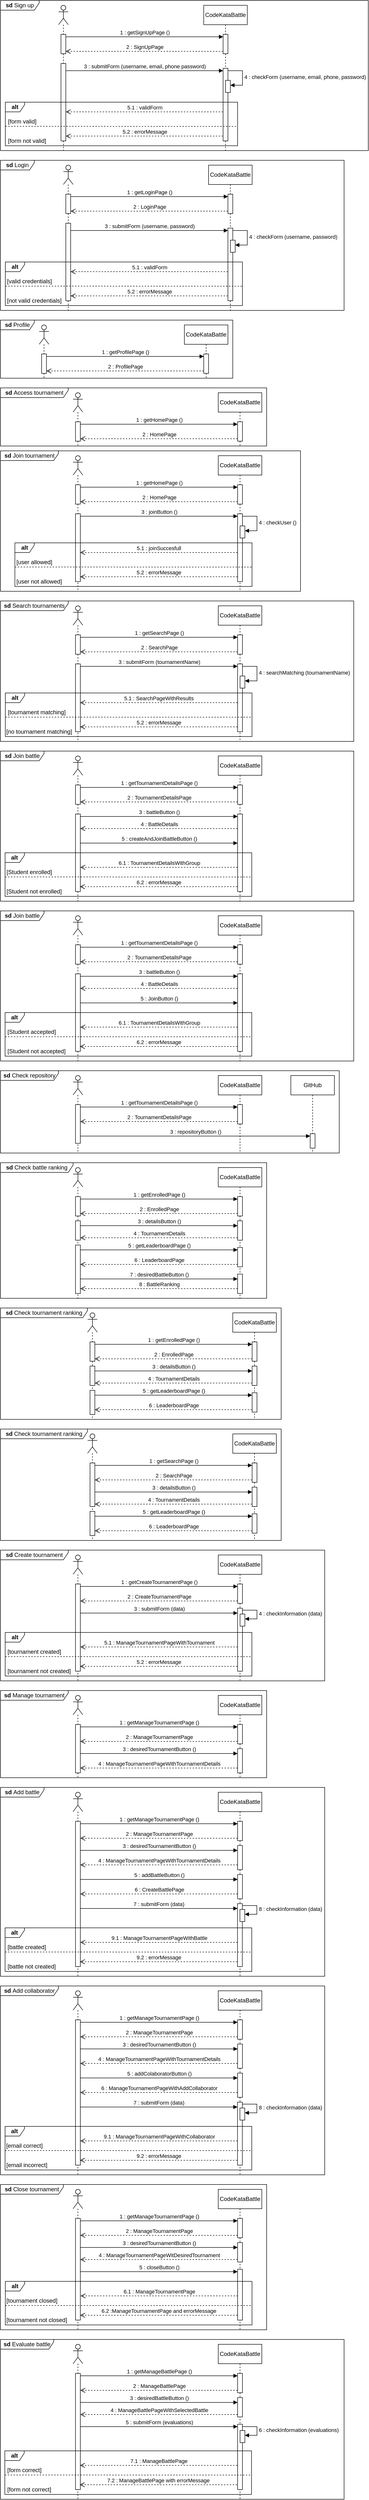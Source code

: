 <mxfile version="22.1.16" type="google">
  <diagram name="Page-1" id="75CGsumC7AKq5MP-96U3">
    <mxGraphModel grid="1" page="0" gridSize="10" guides="1" tooltips="1" connect="1" arrows="1" fold="1" pageScale="1" pageWidth="827" pageHeight="1169" math="0" shadow="0">
      <root>
        <mxCell id="0" />
        <mxCell id="1" parent="0" />
        <mxCell id="5ueyHBvRVnN0vblVGJlx-1" value="" style="shape=umlLifeline;perimeter=lifelinePerimeter;whiteSpace=wrap;html=1;container=1;dropTarget=0;collapsible=0;recursiveResize=0;outlineConnect=0;portConstraint=eastwest;newEdgeStyle={&quot;curved&quot;:0,&quot;rounded&quot;:0};participant=umlActor;" vertex="1" parent="1">
          <mxGeometry x="340" y="240" width="20" height="300" as="geometry" />
        </mxCell>
        <mxCell id="5ueyHBvRVnN0vblVGJlx-6" value="" style="html=1;points=[[0,0,0,0,5],[0,1,0,0,-5],[1,0,0,0,5],[1,1,0,0,-5]];perimeter=orthogonalPerimeter;outlineConnect=0;targetShapes=umlLifeline;portConstraint=eastwest;newEdgeStyle={&quot;curved&quot;:0,&quot;rounded&quot;:0};" vertex="1" parent="5ueyHBvRVnN0vblVGJlx-1">
          <mxGeometry x="5" y="60" width="10" height="40" as="geometry" />
        </mxCell>
        <mxCell id="5ueyHBvRVnN0vblVGJlx-7" value="" style="html=1;points=[[0,0,0,0,5],[0,1,0,0,-5],[1,0,0,0,5],[1,1,0,0,-5]];perimeter=orthogonalPerimeter;outlineConnect=0;targetShapes=umlLifeline;portConstraint=eastwest;newEdgeStyle={&quot;curved&quot;:0,&quot;rounded&quot;:0};" vertex="1" parent="5ueyHBvRVnN0vblVGJlx-1">
          <mxGeometry x="5" y="120" width="10" height="160" as="geometry" />
        </mxCell>
        <mxCell id="5ueyHBvRVnN0vblVGJlx-2" value="CodeKataBattle" style="shape=umlLifeline;perimeter=lifelinePerimeter;whiteSpace=wrap;html=1;container=1;dropTarget=0;collapsible=0;recursiveResize=0;outlineConnect=0;portConstraint=eastwest;newEdgeStyle={&quot;curved&quot;:0,&quot;rounded&quot;:0};" vertex="1" parent="1">
          <mxGeometry x="640" y="240" width="90" height="300" as="geometry" />
        </mxCell>
        <mxCell id="5ueyHBvRVnN0vblVGJlx-3" value="" style="html=1;points=[[0,0,0,0,5],[0,1,0,0,-5],[1,0,0,0,5],[1,1,0,0,-5]];perimeter=orthogonalPerimeter;outlineConnect=0;targetShapes=umlLifeline;portConstraint=eastwest;newEdgeStyle={&quot;curved&quot;:0,&quot;rounded&quot;:0};" vertex="1" parent="5ueyHBvRVnN0vblVGJlx-2">
          <mxGeometry x="40" y="60" width="10" height="40" as="geometry" />
        </mxCell>
        <mxCell id="5ueyHBvRVnN0vblVGJlx-8" value="" style="html=1;points=[[0,0,0,0,5],[0,1,0,0,-5],[1,0,0,0,5],[1,1,0,0,-5]];perimeter=orthogonalPerimeter;outlineConnect=0;targetShapes=umlLifeline;portConstraint=eastwest;newEdgeStyle={&quot;curved&quot;:0,&quot;rounded&quot;:0};" vertex="1" parent="5ueyHBvRVnN0vblVGJlx-2">
          <mxGeometry x="40" y="130" width="10" height="150" as="geometry" />
        </mxCell>
        <mxCell id="5ueyHBvRVnN0vblVGJlx-4" value="1 : getSignUpPage ()" style="html=1;verticalAlign=bottom;endArrow=block;curved=0;rounded=0;entryX=0;entryY=0;entryDx=0;entryDy=5;exitX=1;exitY=0;exitDx=0;exitDy=5;exitPerimeter=0;" edge="1" parent="1" source="5ueyHBvRVnN0vblVGJlx-6" target="5ueyHBvRVnN0vblVGJlx-3">
          <mxGeometry relative="1" as="geometry">
            <mxPoint x="370" y="310" as="sourcePoint" />
          </mxGeometry>
        </mxCell>
        <mxCell id="5ueyHBvRVnN0vblVGJlx-5" value="2 : SignUpPage" style="html=1;verticalAlign=bottom;endArrow=open;dashed=1;endSize=8;curved=0;rounded=0;exitX=0;exitY=1;exitDx=0;exitDy=-5;entryX=1;entryY=1;entryDx=0;entryDy=-5;entryPerimeter=0;" edge="1" parent="1" source="5ueyHBvRVnN0vblVGJlx-3" target="5ueyHBvRVnN0vblVGJlx-6">
          <mxGeometry relative="1" as="geometry">
            <mxPoint x="380" y="425" as="targetPoint" />
          </mxGeometry>
        </mxCell>
        <mxCell id="5ueyHBvRVnN0vblVGJlx-9" value="3 : submitForm (username, email, phone password)" style="html=1;verticalAlign=bottom;endArrow=block;curved=0;rounded=0;entryX=0;entryY=0;entryDx=0;entryDy=5;" edge="1" parent="1" source="5ueyHBvRVnN0vblVGJlx-7" target="5ueyHBvRVnN0vblVGJlx-8">
          <mxGeometry relative="1" as="geometry">
            <mxPoint x="410" y="365" as="sourcePoint" />
          </mxGeometry>
        </mxCell>
        <mxCell id="5ueyHBvRVnN0vblVGJlx-11" value="" style="html=1;points=[[0,0,0,0,5],[0,1,0,0,-5],[1,0,0,0,5],[1,1,0,0,-5]];perimeter=orthogonalPerimeter;outlineConnect=0;targetShapes=umlLifeline;portConstraint=eastwest;newEdgeStyle={&quot;curved&quot;:0,&quot;rounded&quot;:0};" vertex="1" parent="1">
          <mxGeometry x="685" y="395" width="10" height="25" as="geometry" />
        </mxCell>
        <mxCell id="5ueyHBvRVnN0vblVGJlx-12" value="4 : checkForm (username, email, phone, password)" style="html=1;align=left;spacingLeft=2;endArrow=block;rounded=0;edgeStyle=orthogonalEdgeStyle;curved=0;rounded=0;" edge="1" parent="1" target="5ueyHBvRVnN0vblVGJlx-11">
          <mxGeometry relative="1" as="geometry">
            <mxPoint x="690" y="375" as="sourcePoint" />
            <Array as="points">
              <mxPoint x="720" y="405" />
            </Array>
          </mxGeometry>
        </mxCell>
        <mxCell id="5ueyHBvRVnN0vblVGJlx-10" value="5.2 : errorMessage" style="html=1;verticalAlign=bottom;endArrow=open;dashed=1;endSize=8;curved=0;rounded=0;" edge="1" parent="1" target="5ueyHBvRVnN0vblVGJlx-7">
          <mxGeometry relative="1" as="geometry">
            <mxPoint x="360" y="510.0" as="targetPoint" />
            <mxPoint x="680" y="510" as="sourcePoint" />
          </mxGeometry>
        </mxCell>
        <mxCell id="5ueyHBvRVnN0vblVGJlx-13" value="5.1 : validForm" style="html=1;verticalAlign=bottom;endArrow=open;dashed=1;endSize=8;curved=0;rounded=0;" edge="1" parent="1" source="5ueyHBvRVnN0vblVGJlx-8" target="5ueyHBvRVnN0vblVGJlx-7">
          <mxGeometry relative="1" as="geometry">
            <mxPoint x="360" y="440" as="targetPoint" />
            <mxPoint x="675" y="440" as="sourcePoint" />
            <Array as="points">
              <mxPoint x="500" y="460" />
            </Array>
          </mxGeometry>
        </mxCell>
        <mxCell id="5ueyHBvRVnN0vblVGJlx-14" value="&lt;b&gt;alt&lt;/b&gt;" style="shape=umlFrame;whiteSpace=wrap;html=1;pointerEvents=0;width=40;height=20;" vertex="1" parent="1">
          <mxGeometry x="230" y="440" width="480" height="90" as="geometry" />
        </mxCell>
        <mxCell id="5ueyHBvRVnN0vblVGJlx-16" value="[form valid]" style="text;html=1;strokeColor=none;fillColor=none;align=center;verticalAlign=middle;whiteSpace=wrap;rounded=0;" vertex="1" parent="1">
          <mxGeometry x="230" y="470" width="70" height="20" as="geometry" />
        </mxCell>
        <mxCell id="5ueyHBvRVnN0vblVGJlx-17" value="[form not valid]" style="text;html=1;strokeColor=none;fillColor=none;align=center;verticalAlign=middle;whiteSpace=wrap;rounded=0;" vertex="1" parent="1">
          <mxGeometry x="230" y="510" width="90" height="20" as="geometry" />
        </mxCell>
        <mxCell id="5ueyHBvRVnN0vblVGJlx-18" value="" style="endArrow=none;dashed=1;html=1;rounded=0;exitX=0;exitY=0.554;exitDx=0;exitDy=0;exitPerimeter=0;entryX=1.001;entryY=0.556;entryDx=0;entryDy=0;entryPerimeter=0;" edge="1" parent="1" source="5ueyHBvRVnN0vblVGJlx-14" target="5ueyHBvRVnN0vblVGJlx-14">
          <mxGeometry width="50" height="50" relative="1" as="geometry">
            <mxPoint x="360" y="420" as="sourcePoint" />
            <mxPoint x="410" y="370" as="targetPoint" />
          </mxGeometry>
        </mxCell>
        <mxCell id="5ueyHBvRVnN0vblVGJlx-19" value="&lt;b style=&quot;border-color: var(--border-color);&quot;&gt;sd&amp;nbsp;&lt;/b&gt;Sign up" style="shape=umlFrame;whiteSpace=wrap;html=1;pointerEvents=0;width=80;height=20;" vertex="1" parent="1">
          <mxGeometry x="220" y="230" width="760" height="310" as="geometry" />
        </mxCell>
        <mxCell id="5ueyHBvRVnN0vblVGJlx-20" value="" style="shape=umlLifeline;perimeter=lifelinePerimeter;whiteSpace=wrap;html=1;container=1;dropTarget=0;collapsible=0;recursiveResize=0;outlineConnect=0;portConstraint=eastwest;newEdgeStyle={&quot;curved&quot;:0,&quot;rounded&quot;:0};participant=umlActor;" vertex="1" parent="1">
          <mxGeometry x="350" y="570" width="20" height="300" as="geometry" />
        </mxCell>
        <mxCell id="5ueyHBvRVnN0vblVGJlx-21" value="" style="html=1;points=[[0,0,0,0,5],[0,1,0,0,-5],[1,0,0,0,5],[1,1,0,0,-5]];perimeter=orthogonalPerimeter;outlineConnect=0;targetShapes=umlLifeline;portConstraint=eastwest;newEdgeStyle={&quot;curved&quot;:0,&quot;rounded&quot;:0};" vertex="1" parent="5ueyHBvRVnN0vblVGJlx-20">
          <mxGeometry x="5" y="60" width="10" height="40" as="geometry" />
        </mxCell>
        <mxCell id="5ueyHBvRVnN0vblVGJlx-22" value="" style="html=1;points=[[0,0,0,0,5],[0,1,0,0,-5],[1,0,0,0,5],[1,1,0,0,-5]];perimeter=orthogonalPerimeter;outlineConnect=0;targetShapes=umlLifeline;portConstraint=eastwest;newEdgeStyle={&quot;curved&quot;:0,&quot;rounded&quot;:0};" vertex="1" parent="5ueyHBvRVnN0vblVGJlx-20">
          <mxGeometry x="5" y="120" width="10" height="160" as="geometry" />
        </mxCell>
        <mxCell id="5ueyHBvRVnN0vblVGJlx-23" value="CodeKataBattle" style="shape=umlLifeline;perimeter=lifelinePerimeter;whiteSpace=wrap;html=1;container=1;dropTarget=0;collapsible=0;recursiveResize=0;outlineConnect=0;portConstraint=eastwest;newEdgeStyle={&quot;curved&quot;:0,&quot;rounded&quot;:0};" vertex="1" parent="1">
          <mxGeometry x="650" y="570" width="90" height="300" as="geometry" />
        </mxCell>
        <mxCell id="5ueyHBvRVnN0vblVGJlx-24" value="" style="html=1;points=[[0,0,0,0,5],[0,1,0,0,-5],[1,0,0,0,5],[1,1,0,0,-5]];perimeter=orthogonalPerimeter;outlineConnect=0;targetShapes=umlLifeline;portConstraint=eastwest;newEdgeStyle={&quot;curved&quot;:0,&quot;rounded&quot;:0};" vertex="1" parent="5ueyHBvRVnN0vblVGJlx-23">
          <mxGeometry x="40" y="60" width="10" height="40" as="geometry" />
        </mxCell>
        <mxCell id="5ueyHBvRVnN0vblVGJlx-25" value="" style="html=1;points=[[0,0,0,0,5],[0,1,0,0,-5],[1,0,0,0,5],[1,1,0,0,-5]];perimeter=orthogonalPerimeter;outlineConnect=0;targetShapes=umlLifeline;portConstraint=eastwest;newEdgeStyle={&quot;curved&quot;:0,&quot;rounded&quot;:0};" vertex="1" parent="5ueyHBvRVnN0vblVGJlx-23">
          <mxGeometry x="40" y="130" width="10" height="150" as="geometry" />
        </mxCell>
        <mxCell id="5ueyHBvRVnN0vblVGJlx-26" value="1 : getLoginPage ()" style="html=1;verticalAlign=bottom;endArrow=block;curved=0;rounded=0;entryX=0;entryY=0;entryDx=0;entryDy=5;exitX=1;exitY=0;exitDx=0;exitDy=5;exitPerimeter=0;" edge="1" parent="1" source="5ueyHBvRVnN0vblVGJlx-21" target="5ueyHBvRVnN0vblVGJlx-24">
          <mxGeometry x="0.002" relative="1" as="geometry">
            <mxPoint x="380" y="640" as="sourcePoint" />
            <mxPoint as="offset" />
          </mxGeometry>
        </mxCell>
        <mxCell id="5ueyHBvRVnN0vblVGJlx-27" value="2 : LoginPage" style="html=1;verticalAlign=bottom;endArrow=open;dashed=1;endSize=8;curved=0;rounded=0;exitX=0;exitY=1;exitDx=0;exitDy=-5;entryX=1;entryY=1;entryDx=0;entryDy=-5;entryPerimeter=0;" edge="1" parent="1" source="5ueyHBvRVnN0vblVGJlx-24" target="5ueyHBvRVnN0vblVGJlx-21">
          <mxGeometry relative="1" as="geometry">
            <mxPoint x="390" y="755" as="targetPoint" />
          </mxGeometry>
        </mxCell>
        <mxCell id="5ueyHBvRVnN0vblVGJlx-28" value="3 : submitForm (username, password)" style="html=1;verticalAlign=bottom;endArrow=block;curved=0;rounded=0;entryX=0;entryY=0;entryDx=0;entryDy=5;" edge="1" parent="1" source="5ueyHBvRVnN0vblVGJlx-22" target="5ueyHBvRVnN0vblVGJlx-25">
          <mxGeometry relative="1" as="geometry">
            <mxPoint x="420" y="695" as="sourcePoint" />
          </mxGeometry>
        </mxCell>
        <mxCell id="5ueyHBvRVnN0vblVGJlx-29" value="" style="html=1;points=[[0,0,0,0,5],[0,1,0,0,-5],[1,0,0,0,5],[1,1,0,0,-5]];perimeter=orthogonalPerimeter;outlineConnect=0;targetShapes=umlLifeline;portConstraint=eastwest;newEdgeStyle={&quot;curved&quot;:0,&quot;rounded&quot;:0};" vertex="1" parent="1">
          <mxGeometry x="695" y="725" width="10" height="25" as="geometry" />
        </mxCell>
        <mxCell id="5ueyHBvRVnN0vblVGJlx-30" value="4 : checkForm (username, password)" style="html=1;align=left;spacingLeft=2;endArrow=block;rounded=0;edgeStyle=orthogonalEdgeStyle;curved=0;rounded=0;" edge="1" parent="1" target="5ueyHBvRVnN0vblVGJlx-29">
          <mxGeometry relative="1" as="geometry">
            <mxPoint x="700" y="705" as="sourcePoint" />
            <Array as="points">
              <mxPoint x="730" y="735" />
            </Array>
          </mxGeometry>
        </mxCell>
        <mxCell id="5ueyHBvRVnN0vblVGJlx-31" value="5.2 : errorMessage" style="html=1;verticalAlign=bottom;endArrow=open;dashed=1;endSize=8;curved=0;rounded=0;" edge="1" parent="1" target="5ueyHBvRVnN0vblVGJlx-22">
          <mxGeometry relative="1" as="geometry">
            <mxPoint x="370" y="840.0" as="targetPoint" />
            <mxPoint x="690" y="840" as="sourcePoint" />
          </mxGeometry>
        </mxCell>
        <mxCell id="5ueyHBvRVnN0vblVGJlx-32" value="5.1 : validForm" style="html=1;verticalAlign=bottom;endArrow=open;dashed=1;endSize=8;curved=0;rounded=0;" edge="1" parent="1" source="5ueyHBvRVnN0vblVGJlx-25" target="5ueyHBvRVnN0vblVGJlx-22">
          <mxGeometry relative="1" as="geometry">
            <mxPoint x="370" y="770" as="targetPoint" />
            <mxPoint x="685" y="770" as="sourcePoint" />
            <Array as="points">
              <mxPoint x="510" y="790" />
            </Array>
          </mxGeometry>
        </mxCell>
        <mxCell id="5ueyHBvRVnN0vblVGJlx-33" value="&lt;b&gt;alt&lt;/b&gt;" style="shape=umlFrame;whiteSpace=wrap;html=1;pointerEvents=0;width=40;height=20;" vertex="1" parent="1">
          <mxGeometry x="230" y="770" width="490" height="90" as="geometry" />
        </mxCell>
        <mxCell id="5ueyHBvRVnN0vblVGJlx-34" value="[valid credentials]" style="text;html=1;strokeColor=none;fillColor=none;align=center;verticalAlign=middle;whiteSpace=wrap;rounded=0;" vertex="1" parent="1">
          <mxGeometry x="230" y="800" width="100" height="20" as="geometry" />
        </mxCell>
        <mxCell id="5ueyHBvRVnN0vblVGJlx-36" value="" style="endArrow=none;dashed=1;html=1;rounded=0;exitX=0;exitY=0.554;exitDx=0;exitDy=0;exitPerimeter=0;entryX=1.001;entryY=0.556;entryDx=0;entryDy=0;entryPerimeter=0;" edge="1" parent="1" source="5ueyHBvRVnN0vblVGJlx-33" target="5ueyHBvRVnN0vblVGJlx-33">
          <mxGeometry width="50" height="50" relative="1" as="geometry">
            <mxPoint x="370" y="750" as="sourcePoint" />
            <mxPoint x="420" y="700" as="targetPoint" />
          </mxGeometry>
        </mxCell>
        <mxCell id="5ueyHBvRVnN0vblVGJlx-37" value="&lt;b style=&quot;border-color: var(--border-color);&quot;&gt;sd&amp;nbsp;&lt;/b&gt;Login" style="shape=umlFrame;whiteSpace=wrap;html=1;pointerEvents=0;width=70;height=20;" vertex="1" parent="1">
          <mxGeometry x="220" y="560" width="710" height="310" as="geometry" />
        </mxCell>
        <mxCell id="5ueyHBvRVnN0vblVGJlx-38" value="[not valid credentials]" style="text;html=1;strokeColor=none;fillColor=none;align=center;verticalAlign=middle;whiteSpace=wrap;rounded=0;" vertex="1" parent="1">
          <mxGeometry x="230" y="840" width="120" height="20" as="geometry" />
        </mxCell>
        <mxCell id="5ueyHBvRVnN0vblVGJlx-39" value="" style="shape=umlLifeline;perimeter=lifelinePerimeter;whiteSpace=wrap;html=1;container=1;dropTarget=0;collapsible=0;recursiveResize=0;outlineConnect=0;portConstraint=eastwest;newEdgeStyle={&quot;curved&quot;:0,&quot;rounded&quot;:0};participant=umlActor;" vertex="1" parent="1">
          <mxGeometry x="300" y="900" width="20" height="110" as="geometry" />
        </mxCell>
        <mxCell id="5ueyHBvRVnN0vblVGJlx-40" value="" style="html=1;points=[[0,0,0,0,5],[0,1,0,0,-5],[1,0,0,0,5],[1,1,0,0,-5]];perimeter=orthogonalPerimeter;outlineConnect=0;targetShapes=umlLifeline;portConstraint=eastwest;newEdgeStyle={&quot;curved&quot;:0,&quot;rounded&quot;:0};" vertex="1" parent="5ueyHBvRVnN0vblVGJlx-39">
          <mxGeometry x="5" y="60" width="10" height="40" as="geometry" />
        </mxCell>
        <mxCell id="5ueyHBvRVnN0vblVGJlx-42" value="CodeKataBattle" style="shape=umlLifeline;perimeter=lifelinePerimeter;whiteSpace=wrap;html=1;container=1;dropTarget=0;collapsible=0;recursiveResize=0;outlineConnect=0;portConstraint=eastwest;newEdgeStyle={&quot;curved&quot;:0,&quot;rounded&quot;:0};" vertex="1" parent="1">
          <mxGeometry x="600" y="900" width="90" height="110" as="geometry" />
        </mxCell>
        <mxCell id="5ueyHBvRVnN0vblVGJlx-43" value="" style="html=1;points=[[0,0,0,0,5],[0,1,0,0,-5],[1,0,0,0,5],[1,1,0,0,-5]];perimeter=orthogonalPerimeter;outlineConnect=0;targetShapes=umlLifeline;portConstraint=eastwest;newEdgeStyle={&quot;curved&quot;:0,&quot;rounded&quot;:0};" vertex="1" parent="5ueyHBvRVnN0vblVGJlx-42">
          <mxGeometry x="40" y="60" width="10" height="40" as="geometry" />
        </mxCell>
        <mxCell id="5ueyHBvRVnN0vblVGJlx-45" value="1 : getProfilePage ()" style="html=1;verticalAlign=bottom;endArrow=block;curved=0;rounded=0;entryX=0;entryY=0;entryDx=0;entryDy=5;exitX=1;exitY=0;exitDx=0;exitDy=5;exitPerimeter=0;" edge="1" parent="1" source="5ueyHBvRVnN0vblVGJlx-40" target="5ueyHBvRVnN0vblVGJlx-43">
          <mxGeometry x="0.002" relative="1" as="geometry">
            <mxPoint x="330" y="970" as="sourcePoint" />
            <mxPoint as="offset" />
          </mxGeometry>
        </mxCell>
        <mxCell id="5ueyHBvRVnN0vblVGJlx-46" value="2 : ProfilePage" style="html=1;verticalAlign=bottom;endArrow=open;dashed=1;endSize=8;curved=0;rounded=0;exitX=0;exitY=1;exitDx=0;exitDy=-5;entryX=1;entryY=1;entryDx=0;entryDy=-5;entryPerimeter=0;" edge="1" parent="1" source="5ueyHBvRVnN0vblVGJlx-43" target="5ueyHBvRVnN0vblVGJlx-40">
          <mxGeometry relative="1" as="geometry">
            <mxPoint x="340" y="1085" as="targetPoint" />
          </mxGeometry>
        </mxCell>
        <mxCell id="5ueyHBvRVnN0vblVGJlx-55" value="&lt;b style=&quot;border-color: var(--border-color);&quot;&gt;sd &lt;/b&gt;&lt;span style=&quot;border-color: var(--border-color);&quot;&gt;Profile&lt;/span&gt;" style="shape=umlFrame;whiteSpace=wrap;html=1;pointerEvents=0;width=70;height=20;" vertex="1" parent="1">
          <mxGeometry x="220" y="890" width="480" height="120" as="geometry" />
        </mxCell>
        <mxCell id="5ueyHBvRVnN0vblVGJlx-57" value="" style="shape=umlLifeline;perimeter=lifelinePerimeter;whiteSpace=wrap;html=1;container=1;dropTarget=0;collapsible=0;recursiveResize=0;outlineConnect=0;portConstraint=eastwest;newEdgeStyle={&quot;curved&quot;:0,&quot;rounded&quot;:0};participant=umlActor;" vertex="1" parent="1">
          <mxGeometry x="370" y="1040" width="20" height="110" as="geometry" />
        </mxCell>
        <mxCell id="5ueyHBvRVnN0vblVGJlx-58" value="" style="html=1;points=[[0,0,0,0,5],[0,1,0,0,-5],[1,0,0,0,5],[1,1,0,0,-5]];perimeter=orthogonalPerimeter;outlineConnect=0;targetShapes=umlLifeline;portConstraint=eastwest;newEdgeStyle={&quot;curved&quot;:0,&quot;rounded&quot;:0};" vertex="1" parent="5ueyHBvRVnN0vblVGJlx-57">
          <mxGeometry x="5" y="60" width="10" height="40" as="geometry" />
        </mxCell>
        <mxCell id="5ueyHBvRVnN0vblVGJlx-60" value="CodeKataBattle" style="shape=umlLifeline;perimeter=lifelinePerimeter;whiteSpace=wrap;html=1;container=1;dropTarget=0;collapsible=0;recursiveResize=0;outlineConnect=0;portConstraint=eastwest;newEdgeStyle={&quot;curved&quot;:0,&quot;rounded&quot;:0};" vertex="1" parent="1">
          <mxGeometry x="670" y="1040" width="90" height="110" as="geometry" />
        </mxCell>
        <mxCell id="5ueyHBvRVnN0vblVGJlx-61" value="" style="html=1;points=[[0,0,0,0,5],[0,1,0,0,-5],[1,0,0,0,5],[1,1,0,0,-5]];perimeter=orthogonalPerimeter;outlineConnect=0;targetShapes=umlLifeline;portConstraint=eastwest;newEdgeStyle={&quot;curved&quot;:0,&quot;rounded&quot;:0};" vertex="1" parent="5ueyHBvRVnN0vblVGJlx-60">
          <mxGeometry x="40" y="60" width="10" height="40" as="geometry" />
        </mxCell>
        <mxCell id="5ueyHBvRVnN0vblVGJlx-63" value="1 : getHomePage ()" style="html=1;verticalAlign=bottom;endArrow=block;curved=0;rounded=0;entryX=0;entryY=0;entryDx=0;entryDy=5;exitX=1;exitY=0;exitDx=0;exitDy=5;exitPerimeter=0;" edge="1" parent="1" source="5ueyHBvRVnN0vblVGJlx-58" target="5ueyHBvRVnN0vblVGJlx-61">
          <mxGeometry x="0.002" relative="1" as="geometry">
            <mxPoint x="400" y="1110" as="sourcePoint" />
            <mxPoint as="offset" />
          </mxGeometry>
        </mxCell>
        <mxCell id="5ueyHBvRVnN0vblVGJlx-64" value="2 : HomePage" style="html=1;verticalAlign=bottom;endArrow=open;dashed=1;endSize=8;curved=0;rounded=0;exitX=0;exitY=1;exitDx=0;exitDy=-5;entryX=1;entryY=1;entryDx=0;entryDy=-5;entryPerimeter=0;" edge="1" parent="1" source="5ueyHBvRVnN0vblVGJlx-61" target="5ueyHBvRVnN0vblVGJlx-58">
          <mxGeometry relative="1" as="geometry">
            <mxPoint x="410" y="1225" as="targetPoint" />
          </mxGeometry>
        </mxCell>
        <mxCell id="5ueyHBvRVnN0vblVGJlx-73" value="&lt;b style=&quot;border-color: var(--border-color);&quot;&gt;sd&amp;nbsp;&lt;/b&gt;Access tournament" style="shape=umlFrame;whiteSpace=wrap;html=1;pointerEvents=0;width=140;height=20;" vertex="1" parent="1">
          <mxGeometry x="220" y="1030" width="550" height="120" as="geometry" />
        </mxCell>
        <mxCell id="5ueyHBvRVnN0vblVGJlx-75" value="" style="shape=umlLifeline;perimeter=lifelinePerimeter;whiteSpace=wrap;html=1;container=1;dropTarget=0;collapsible=0;recursiveResize=0;outlineConnect=0;portConstraint=eastwest;newEdgeStyle={&quot;curved&quot;:0,&quot;rounded&quot;:0};participant=umlActor;" vertex="1" parent="1">
          <mxGeometry x="370" y="1170" width="20" height="280" as="geometry" />
        </mxCell>
        <mxCell id="5ueyHBvRVnN0vblVGJlx-76" value="" style="html=1;points=[[0,0,0,0,5],[0,1,0,0,-5],[1,0,0,0,5],[1,1,0,0,-5]];perimeter=orthogonalPerimeter;outlineConnect=0;targetShapes=umlLifeline;portConstraint=eastwest;newEdgeStyle={&quot;curved&quot;:0,&quot;rounded&quot;:0};" vertex="1" parent="5ueyHBvRVnN0vblVGJlx-75">
          <mxGeometry x="5" y="60" width="10" height="40" as="geometry" />
        </mxCell>
        <mxCell id="5ueyHBvRVnN0vblVGJlx-82" value="" style="html=1;points=[[0,0,0,0,5],[0,1,0,0,-5],[1,0,0,0,5],[1,1,0,0,-5]];perimeter=orthogonalPerimeter;outlineConnect=0;targetShapes=umlLifeline;portConstraint=eastwest;newEdgeStyle={&quot;curved&quot;:0,&quot;rounded&quot;:0};" vertex="1" parent="5ueyHBvRVnN0vblVGJlx-75">
          <mxGeometry x="5" y="120" width="10" height="140" as="geometry" />
        </mxCell>
        <mxCell id="5ueyHBvRVnN0vblVGJlx-77" value="CodeKataBattle" style="shape=umlLifeline;perimeter=lifelinePerimeter;whiteSpace=wrap;html=1;container=1;dropTarget=0;collapsible=0;recursiveResize=0;outlineConnect=0;portConstraint=eastwest;newEdgeStyle={&quot;curved&quot;:0,&quot;rounded&quot;:0};" vertex="1" parent="1">
          <mxGeometry x="670" y="1170" width="90" height="280" as="geometry" />
        </mxCell>
        <mxCell id="5ueyHBvRVnN0vblVGJlx-78" value="" style="html=1;points=[[0,0,0,0,5],[0,1,0,0,-5],[1,0,0,0,5],[1,1,0,0,-5]];perimeter=orthogonalPerimeter;outlineConnect=0;targetShapes=umlLifeline;portConstraint=eastwest;newEdgeStyle={&quot;curved&quot;:0,&quot;rounded&quot;:0};" vertex="1" parent="5ueyHBvRVnN0vblVGJlx-77">
          <mxGeometry x="40" y="60" width="10" height="40" as="geometry" />
        </mxCell>
        <mxCell id="5ueyHBvRVnN0vblVGJlx-83" value="" style="html=1;points=[[0,0,0,0,5],[0,1,0,0,-5],[1,0,0,0,5],[1,1,0,0,-5]];perimeter=orthogonalPerimeter;outlineConnect=0;targetShapes=umlLifeline;portConstraint=eastwest;newEdgeStyle={&quot;curved&quot;:0,&quot;rounded&quot;:0};" vertex="1" parent="5ueyHBvRVnN0vblVGJlx-77">
          <mxGeometry x="40" y="120" width="10" height="140" as="geometry" />
        </mxCell>
        <mxCell id="5ueyHBvRVnN0vblVGJlx-79" value="1 : getHomePage ()" style="html=1;verticalAlign=bottom;endArrow=block;curved=0;rounded=0;entryX=0;entryY=0;entryDx=0;entryDy=5;exitX=1;exitY=0;exitDx=0;exitDy=5;exitPerimeter=0;" edge="1" parent="1" source="5ueyHBvRVnN0vblVGJlx-76" target="5ueyHBvRVnN0vblVGJlx-78">
          <mxGeometry x="0.002" relative="1" as="geometry">
            <mxPoint x="400" y="1240" as="sourcePoint" />
            <mxPoint as="offset" />
          </mxGeometry>
        </mxCell>
        <mxCell id="5ueyHBvRVnN0vblVGJlx-80" value="2 : HomePage" style="html=1;verticalAlign=bottom;endArrow=open;dashed=1;endSize=8;curved=0;rounded=0;exitX=0;exitY=1;exitDx=0;exitDy=-5;entryX=1;entryY=1;entryDx=0;entryDy=-5;entryPerimeter=0;" edge="1" parent="1" source="5ueyHBvRVnN0vblVGJlx-78" target="5ueyHBvRVnN0vblVGJlx-76">
          <mxGeometry relative="1" as="geometry">
            <mxPoint x="410" y="1355" as="targetPoint" />
          </mxGeometry>
        </mxCell>
        <mxCell id="5ueyHBvRVnN0vblVGJlx-81" value="&lt;b style=&quot;border-color: var(--border-color);&quot;&gt;sd&amp;nbsp;&lt;/b&gt;Join tournament" style="shape=umlFrame;whiteSpace=wrap;html=1;pointerEvents=0;width=120;height=20;" vertex="1" parent="1">
          <mxGeometry x="220" y="1160" width="620" height="290" as="geometry" />
        </mxCell>
        <mxCell id="5ueyHBvRVnN0vblVGJlx-84" value="3 : joinButton ()" style="html=1;verticalAlign=bottom;endArrow=block;curved=0;rounded=0;entryX=0;entryY=0;entryDx=0;entryDy=5;exitX=1;exitY=0;exitDx=0;exitDy=5;exitPerimeter=0;" edge="1" parent="1" source="5ueyHBvRVnN0vblVGJlx-82" target="5ueyHBvRVnN0vblVGJlx-83">
          <mxGeometry relative="1" as="geometry">
            <mxPoint x="640" y="1295" as="sourcePoint" />
          </mxGeometry>
        </mxCell>
        <mxCell id="5ueyHBvRVnN0vblVGJlx-86" value="" style="html=1;points=[[0,0,0,0,5],[0,1,0,0,-5],[1,0,0,0,5],[1,1,0,0,-5]];perimeter=orthogonalPerimeter;outlineConnect=0;targetShapes=umlLifeline;portConstraint=eastwest;newEdgeStyle={&quot;curved&quot;:0,&quot;rounded&quot;:0};" vertex="1" parent="1">
          <mxGeometry x="715" y="1315" width="10" height="25" as="geometry" />
        </mxCell>
        <mxCell id="5ueyHBvRVnN0vblVGJlx-87" value="4 : checkUser ()" style="html=1;align=left;spacingLeft=2;endArrow=block;rounded=0;edgeStyle=orthogonalEdgeStyle;curved=0;rounded=0;" edge="1" parent="1" target="5ueyHBvRVnN0vblVGJlx-86">
          <mxGeometry relative="1" as="geometry">
            <mxPoint x="720" y="1295" as="sourcePoint" />
            <Array as="points">
              <mxPoint x="750" y="1325" />
            </Array>
          </mxGeometry>
        </mxCell>
        <mxCell id="5ueyHBvRVnN0vblVGJlx-88" value="5.2 : errorMessage" style="html=1;verticalAlign=bottom;endArrow=open;dashed=1;endSize=8;curved=0;rounded=0;" edge="1" parent="1">
          <mxGeometry relative="1" as="geometry">
            <mxPoint x="384.76" y="1420" as="targetPoint" />
            <mxPoint x="709.76" y="1420" as="sourcePoint" />
          </mxGeometry>
        </mxCell>
        <mxCell id="5ueyHBvRVnN0vblVGJlx-89" value="5.1 : joinSuccesfull" style="html=1;verticalAlign=bottom;endArrow=open;dashed=1;endSize=8;curved=0;rounded=0;" edge="1" parent="1">
          <mxGeometry relative="1" as="geometry">
            <mxPoint x="384.76" y="1370" as="targetPoint" />
            <mxPoint x="709.76" y="1370" as="sourcePoint" />
            <Array as="points">
              <mxPoint x="529.76" y="1370" />
            </Array>
          </mxGeometry>
        </mxCell>
        <mxCell id="5ueyHBvRVnN0vblVGJlx-90" value="&lt;b&gt;alt&lt;/b&gt;" style="shape=umlFrame;whiteSpace=wrap;html=1;pointerEvents=0;width=40;height=20;" vertex="1" parent="1">
          <mxGeometry x="249.76" y="1350" width="490" height="90" as="geometry" />
        </mxCell>
        <mxCell id="5ueyHBvRVnN0vblVGJlx-91" value="[user allowed]" style="text;html=1;strokeColor=none;fillColor=none;align=center;verticalAlign=middle;whiteSpace=wrap;rounded=0;" vertex="1" parent="1">
          <mxGeometry x="249.76" y="1380" width="80.24" height="20" as="geometry" />
        </mxCell>
        <mxCell id="5ueyHBvRVnN0vblVGJlx-92" value="" style="endArrow=none;dashed=1;html=1;rounded=0;exitX=0;exitY=0.554;exitDx=0;exitDy=0;exitPerimeter=0;entryX=1.001;entryY=0.556;entryDx=0;entryDy=0;entryPerimeter=0;" edge="1" parent="1" source="5ueyHBvRVnN0vblVGJlx-90" target="5ueyHBvRVnN0vblVGJlx-90">
          <mxGeometry width="50" height="50" relative="1" as="geometry">
            <mxPoint x="389.76" y="1330" as="sourcePoint" />
            <mxPoint x="439.76" y="1280" as="targetPoint" />
          </mxGeometry>
        </mxCell>
        <mxCell id="5ueyHBvRVnN0vblVGJlx-93" value="[user not allowed]" style="text;html=1;strokeColor=none;fillColor=none;align=center;verticalAlign=middle;whiteSpace=wrap;rounded=0;" vertex="1" parent="1">
          <mxGeometry x="249.76" y="1420" width="100.24" height="20" as="geometry" />
        </mxCell>
        <mxCell id="5ueyHBvRVnN0vblVGJlx-94" value="" style="shape=umlLifeline;perimeter=lifelinePerimeter;whiteSpace=wrap;html=1;container=1;dropTarget=0;collapsible=0;recursiveResize=0;outlineConnect=0;portConstraint=eastwest;newEdgeStyle={&quot;curved&quot;:0,&quot;rounded&quot;:0};participant=umlActor;" vertex="1" parent="1">
          <mxGeometry x="370" y="1480" width="20" height="280" as="geometry" />
        </mxCell>
        <mxCell id="5ueyHBvRVnN0vblVGJlx-95" value="" style="html=1;points=[[0,0,0,0,5],[0,1,0,0,-5],[1,0,0,0,5],[1,1,0,0,-5]];perimeter=orthogonalPerimeter;outlineConnect=0;targetShapes=umlLifeline;portConstraint=eastwest;newEdgeStyle={&quot;curved&quot;:0,&quot;rounded&quot;:0};" vertex="1" parent="5ueyHBvRVnN0vblVGJlx-94">
          <mxGeometry x="5" y="60" width="10" height="40" as="geometry" />
        </mxCell>
        <mxCell id="5ueyHBvRVnN0vblVGJlx-96" value="" style="html=1;points=[[0,0,0,0,5],[0,1,0,0,-5],[1,0,0,0,5],[1,1,0,0,-5]];perimeter=orthogonalPerimeter;outlineConnect=0;targetShapes=umlLifeline;portConstraint=eastwest;newEdgeStyle={&quot;curved&quot;:0,&quot;rounded&quot;:0};" vertex="1" parent="5ueyHBvRVnN0vblVGJlx-94">
          <mxGeometry x="5" y="120" width="10" height="140" as="geometry" />
        </mxCell>
        <mxCell id="5ueyHBvRVnN0vblVGJlx-97" value="CodeKataBattle" style="shape=umlLifeline;perimeter=lifelinePerimeter;whiteSpace=wrap;html=1;container=1;dropTarget=0;collapsible=0;recursiveResize=0;outlineConnect=0;portConstraint=eastwest;newEdgeStyle={&quot;curved&quot;:0,&quot;rounded&quot;:0};" vertex="1" parent="1">
          <mxGeometry x="670" y="1480" width="90" height="280" as="geometry" />
        </mxCell>
        <mxCell id="5ueyHBvRVnN0vblVGJlx-98" value="" style="html=1;points=[[0,0,0,0,5],[0,1,0,0,-5],[1,0,0,0,5],[1,1,0,0,-5]];perimeter=orthogonalPerimeter;outlineConnect=0;targetShapes=umlLifeline;portConstraint=eastwest;newEdgeStyle={&quot;curved&quot;:0,&quot;rounded&quot;:0};" vertex="1" parent="5ueyHBvRVnN0vblVGJlx-97">
          <mxGeometry x="40" y="60" width="10" height="40" as="geometry" />
        </mxCell>
        <mxCell id="5ueyHBvRVnN0vblVGJlx-99" value="" style="html=1;points=[[0,0,0,0,5],[0,1,0,0,-5],[1,0,0,0,5],[1,1,0,0,-5]];perimeter=orthogonalPerimeter;outlineConnect=0;targetShapes=umlLifeline;portConstraint=eastwest;newEdgeStyle={&quot;curved&quot;:0,&quot;rounded&quot;:0};" vertex="1" parent="5ueyHBvRVnN0vblVGJlx-97">
          <mxGeometry x="40" y="120" width="10" height="140" as="geometry" />
        </mxCell>
        <mxCell id="5ueyHBvRVnN0vblVGJlx-100" value="1 : getSearchPage ()" style="html=1;verticalAlign=bottom;endArrow=block;curved=0;rounded=0;entryX=0;entryY=0;entryDx=0;entryDy=5;exitX=1;exitY=0;exitDx=0;exitDy=5;exitPerimeter=0;" edge="1" parent="1" source="5ueyHBvRVnN0vblVGJlx-95" target="5ueyHBvRVnN0vblVGJlx-98">
          <mxGeometry x="0.002" relative="1" as="geometry">
            <mxPoint x="400" y="1550" as="sourcePoint" />
            <mxPoint as="offset" />
          </mxGeometry>
        </mxCell>
        <mxCell id="5ueyHBvRVnN0vblVGJlx-101" value="2 : SearchPage" style="html=1;verticalAlign=bottom;endArrow=open;dashed=1;endSize=8;curved=0;rounded=0;exitX=0;exitY=1;exitDx=0;exitDy=-5;entryX=1;entryY=1;entryDx=0;entryDy=-5;entryPerimeter=0;" edge="1" parent="1" source="5ueyHBvRVnN0vblVGJlx-98" target="5ueyHBvRVnN0vblVGJlx-95">
          <mxGeometry relative="1" as="geometry">
            <mxPoint x="410" y="1665" as="targetPoint" />
          </mxGeometry>
        </mxCell>
        <mxCell id="5ueyHBvRVnN0vblVGJlx-102" value="&lt;b style=&quot;border-color: var(--border-color);&quot;&gt;sd&amp;nbsp;&lt;/b&gt;Search tournaments" style="shape=umlFrame;whiteSpace=wrap;html=1;pointerEvents=0;width=140;height=20;" vertex="1" parent="1">
          <mxGeometry x="220" y="1470" width="730" height="290" as="geometry" />
        </mxCell>
        <mxCell id="5ueyHBvRVnN0vblVGJlx-103" value="3 : submitForm (tournamentName)" style="html=1;verticalAlign=bottom;endArrow=block;curved=0;rounded=0;entryX=0;entryY=0;entryDx=0;entryDy=5;exitX=1;exitY=0;exitDx=0;exitDy=5;exitPerimeter=0;" edge="1" parent="1" source="5ueyHBvRVnN0vblVGJlx-96" target="5ueyHBvRVnN0vblVGJlx-99">
          <mxGeometry relative="1" as="geometry">
            <mxPoint x="640" y="1605" as="sourcePoint" />
          </mxGeometry>
        </mxCell>
        <mxCell id="5ueyHBvRVnN0vblVGJlx-104" value="" style="html=1;points=[[0,0,0,0,5],[0,1,0,0,-5],[1,0,0,0,5],[1,1,0,0,-5]];perimeter=orthogonalPerimeter;outlineConnect=0;targetShapes=umlLifeline;portConstraint=eastwest;newEdgeStyle={&quot;curved&quot;:0,&quot;rounded&quot;:0};" vertex="1" parent="1">
          <mxGeometry x="715" y="1625" width="10" height="25" as="geometry" />
        </mxCell>
        <mxCell id="5ueyHBvRVnN0vblVGJlx-105" value="4 : searchMatching (tournamentName)" style="html=1;align=left;spacingLeft=2;endArrow=block;rounded=0;edgeStyle=orthogonalEdgeStyle;curved=0;rounded=0;" edge="1" parent="1" target="5ueyHBvRVnN0vblVGJlx-104">
          <mxGeometry relative="1" as="geometry">
            <mxPoint x="720" y="1605" as="sourcePoint" />
            <Array as="points">
              <mxPoint x="750" y="1635" />
            </Array>
          </mxGeometry>
        </mxCell>
        <mxCell id="5ueyHBvRVnN0vblVGJlx-106" value="5.2 : errorMessage" style="html=1;verticalAlign=bottom;endArrow=open;dashed=1;endSize=8;curved=0;rounded=0;" edge="1" parent="1">
          <mxGeometry relative="1" as="geometry">
            <mxPoint x="384.76" y="1730" as="targetPoint" />
            <mxPoint x="709.76" y="1730" as="sourcePoint" />
          </mxGeometry>
        </mxCell>
        <mxCell id="5ueyHBvRVnN0vblVGJlx-107" value="5.1 : SearchPageWithResults" style="html=1;verticalAlign=bottom;endArrow=open;dashed=1;endSize=8;curved=0;rounded=0;" edge="1" parent="1">
          <mxGeometry relative="1" as="geometry">
            <mxPoint x="384.76" y="1680" as="targetPoint" />
            <mxPoint x="709.76" y="1680" as="sourcePoint" />
            <Array as="points">
              <mxPoint x="529.76" y="1680" />
            </Array>
          </mxGeometry>
        </mxCell>
        <mxCell id="5ueyHBvRVnN0vblVGJlx-108" value="&lt;b&gt;alt&lt;/b&gt;" style="shape=umlFrame;whiteSpace=wrap;html=1;pointerEvents=0;width=40;height=20;" vertex="1" parent="1">
          <mxGeometry x="230" y="1660" width="509.76" height="90" as="geometry" />
        </mxCell>
        <mxCell id="5ueyHBvRVnN0vblVGJlx-109" value="[tournament matching]" style="text;html=1;strokeColor=none;fillColor=none;align=center;verticalAlign=middle;whiteSpace=wrap;rounded=0;" vertex="1" parent="1">
          <mxGeometry x="230" y="1690" width="130.24" height="20" as="geometry" />
        </mxCell>
        <mxCell id="5ueyHBvRVnN0vblVGJlx-110" value="" style="endArrow=none;dashed=1;html=1;rounded=0;exitX=0;exitY=0.554;exitDx=0;exitDy=0;exitPerimeter=0;entryX=1.001;entryY=0.556;entryDx=0;entryDy=0;entryPerimeter=0;" edge="1" parent="1" source="5ueyHBvRVnN0vblVGJlx-108" target="5ueyHBvRVnN0vblVGJlx-108">
          <mxGeometry width="50" height="50" relative="1" as="geometry">
            <mxPoint x="389.76" y="1640" as="sourcePoint" />
            <mxPoint x="439.76" y="1590" as="targetPoint" />
          </mxGeometry>
        </mxCell>
        <mxCell id="5ueyHBvRVnN0vblVGJlx-112" value="[no tournament matching]" style="text;html=1;strokeColor=none;fillColor=none;align=center;verticalAlign=middle;whiteSpace=wrap;rounded=0;" vertex="1" parent="1">
          <mxGeometry x="230" y="1730" width="140" height="20" as="geometry" />
        </mxCell>
        <mxCell id="5ueyHBvRVnN0vblVGJlx-113" value="" style="shape=umlLifeline;perimeter=lifelinePerimeter;whiteSpace=wrap;html=1;container=1;dropTarget=0;collapsible=0;recursiveResize=0;outlineConnect=0;portConstraint=eastwest;newEdgeStyle={&quot;curved&quot;:0,&quot;rounded&quot;:0};participant=umlActor;" vertex="1" parent="1">
          <mxGeometry x="370" y="1790" width="20" height="300" as="geometry" />
        </mxCell>
        <mxCell id="5ueyHBvRVnN0vblVGJlx-114" value="" style="html=1;points=[[0,0,0,0,5],[0,1,0,0,-5],[1,0,0,0,5],[1,1,0,0,-5]];perimeter=orthogonalPerimeter;outlineConnect=0;targetShapes=umlLifeline;portConstraint=eastwest;newEdgeStyle={&quot;curved&quot;:0,&quot;rounded&quot;:0};" vertex="1" parent="5ueyHBvRVnN0vblVGJlx-113">
          <mxGeometry x="5" y="60" width="10" height="40" as="geometry" />
        </mxCell>
        <mxCell id="5ueyHBvRVnN0vblVGJlx-115" value="" style="html=1;points=[[0,0,0,0,5],[0,1,0,0,-5],[1,0,0,0,5],[1,1,0,0,-5]];perimeter=orthogonalPerimeter;outlineConnect=0;targetShapes=umlLifeline;portConstraint=eastwest;newEdgeStyle={&quot;curved&quot;:0,&quot;rounded&quot;:0};" vertex="1" parent="5ueyHBvRVnN0vblVGJlx-113">
          <mxGeometry x="5" y="120" width="10" height="160" as="geometry" />
        </mxCell>
        <mxCell id="5ueyHBvRVnN0vblVGJlx-116" value="CodeKataBattle" style="shape=umlLifeline;perimeter=lifelinePerimeter;whiteSpace=wrap;html=1;container=1;dropTarget=0;collapsible=0;recursiveResize=0;outlineConnect=0;portConstraint=eastwest;newEdgeStyle={&quot;curved&quot;:0,&quot;rounded&quot;:0};" vertex="1" parent="1">
          <mxGeometry x="670" y="1790" width="90" height="300" as="geometry" />
        </mxCell>
        <mxCell id="5ueyHBvRVnN0vblVGJlx-117" value="" style="html=1;points=[[0,0,0,0,5],[0,1,0,0,-5],[1,0,0,0,5],[1,1,0,0,-5]];perimeter=orthogonalPerimeter;outlineConnect=0;targetShapes=umlLifeline;portConstraint=eastwest;newEdgeStyle={&quot;curved&quot;:0,&quot;rounded&quot;:0};" vertex="1" parent="5ueyHBvRVnN0vblVGJlx-116">
          <mxGeometry x="40" y="60" width="10" height="40" as="geometry" />
        </mxCell>
        <mxCell id="5ueyHBvRVnN0vblVGJlx-118" value="" style="html=1;points=[[0,0,0,0,5],[0,1,0,0,-5],[1,0,0,0,5],[1,1,0,0,-5]];perimeter=orthogonalPerimeter;outlineConnect=0;targetShapes=umlLifeline;portConstraint=eastwest;newEdgeStyle={&quot;curved&quot;:0,&quot;rounded&quot;:0};" vertex="1" parent="5ueyHBvRVnN0vblVGJlx-116">
          <mxGeometry x="40" y="120" width="10" height="160" as="geometry" />
        </mxCell>
        <mxCell id="5ueyHBvRVnN0vblVGJlx-119" value="1 : getTournamentDetailsPage ()" style="html=1;verticalAlign=bottom;endArrow=block;curved=0;rounded=0;entryX=0;entryY=0;entryDx=0;entryDy=5;exitX=1;exitY=0;exitDx=0;exitDy=5;exitPerimeter=0;" edge="1" parent="1" source="5ueyHBvRVnN0vblVGJlx-114" target="5ueyHBvRVnN0vblVGJlx-117">
          <mxGeometry x="0.002" relative="1" as="geometry">
            <mxPoint x="400" y="1860" as="sourcePoint" />
            <mxPoint as="offset" />
          </mxGeometry>
        </mxCell>
        <mxCell id="5ueyHBvRVnN0vblVGJlx-120" value="2 : TournamentDetailsPage" style="html=1;verticalAlign=bottom;endArrow=open;dashed=1;endSize=8;curved=0;rounded=0;exitX=0;exitY=1;exitDx=0;exitDy=-5;entryX=1;entryY=1;entryDx=0;entryDy=-5;entryPerimeter=0;" edge="1" parent="1" source="5ueyHBvRVnN0vblVGJlx-117" target="5ueyHBvRVnN0vblVGJlx-114">
          <mxGeometry relative="1" as="geometry">
            <mxPoint x="410" y="1975" as="targetPoint" />
          </mxGeometry>
        </mxCell>
        <mxCell id="5ueyHBvRVnN0vblVGJlx-121" value="&lt;b style=&quot;border-color: var(--border-color);&quot;&gt;sd&amp;nbsp;&lt;/b&gt;Join battle" style="shape=umlFrame;whiteSpace=wrap;html=1;pointerEvents=0;width=90;height=20;" vertex="1" parent="1">
          <mxGeometry x="220" y="1780" width="730" height="310" as="geometry" />
        </mxCell>
        <mxCell id="5ueyHBvRVnN0vblVGJlx-122" value="3 : battleButton ()" style="html=1;verticalAlign=bottom;endArrow=block;curved=0;rounded=0;entryX=0;entryY=0;entryDx=0;entryDy=5;exitX=1;exitY=0;exitDx=0;exitDy=5;exitPerimeter=0;" edge="1" parent="1" source="5ueyHBvRVnN0vblVGJlx-115" target="5ueyHBvRVnN0vblVGJlx-118">
          <mxGeometry relative="1" as="geometry">
            <mxPoint x="640" y="1915" as="sourcePoint" />
          </mxGeometry>
        </mxCell>
        <mxCell id="5ueyHBvRVnN0vblVGJlx-125" value="6.2 : errorMessage" style="html=1;verticalAlign=bottom;endArrow=open;dashed=1;endSize=8;curved=0;rounded=0;" edge="1" parent="1">
          <mxGeometry relative="1" as="geometry">
            <mxPoint x="384.25" y="2060" as="targetPoint" />
            <mxPoint x="709.25" y="2060" as="sourcePoint" />
          </mxGeometry>
        </mxCell>
        <mxCell id="5ueyHBvRVnN0vblVGJlx-126" value="6.1 : TournamentDetailsWithGroup" style="html=1;verticalAlign=bottom;endArrow=open;dashed=1;endSize=8;curved=0;rounded=0;" edge="1" parent="1">
          <mxGeometry x="-0.001" relative="1" as="geometry">
            <mxPoint x="385" y="2020" as="targetPoint" />
            <mxPoint x="710" y="2020" as="sourcePoint" />
            <Array as="points" />
            <mxPoint as="offset" />
          </mxGeometry>
        </mxCell>
        <mxCell id="5ueyHBvRVnN0vblVGJlx-127" value="&lt;b&gt;alt&lt;/b&gt;" style="shape=umlFrame;whiteSpace=wrap;html=1;pointerEvents=0;width=40;height=20;" vertex="1" parent="1">
          <mxGeometry x="229.49" y="1990" width="509.76" height="90" as="geometry" />
        </mxCell>
        <mxCell id="5ueyHBvRVnN0vblVGJlx-128" value="[Student enrolled]" style="text;html=1;strokeColor=none;fillColor=none;align=center;verticalAlign=middle;whiteSpace=wrap;rounded=0;" vertex="1" parent="1">
          <mxGeometry x="229.49" y="2020" width="100.51" height="20" as="geometry" />
        </mxCell>
        <mxCell id="5ueyHBvRVnN0vblVGJlx-129" value="" style="endArrow=none;dashed=1;html=1;rounded=0;exitX=0;exitY=0.554;exitDx=0;exitDy=0;exitPerimeter=0;entryX=1.001;entryY=0.556;entryDx=0;entryDy=0;entryPerimeter=0;" edge="1" parent="1" source="5ueyHBvRVnN0vblVGJlx-127" target="5ueyHBvRVnN0vblVGJlx-127">
          <mxGeometry width="50" height="50" relative="1" as="geometry">
            <mxPoint x="389.25" y="1970" as="sourcePoint" />
            <mxPoint x="439.25" y="1920" as="targetPoint" />
          </mxGeometry>
        </mxCell>
        <mxCell id="5ueyHBvRVnN0vblVGJlx-130" value="[Student not enrolled]" style="text;html=1;strokeColor=none;fillColor=none;align=center;verticalAlign=middle;whiteSpace=wrap;rounded=0;" vertex="1" parent="1">
          <mxGeometry x="229.49" y="2060" width="120.51" height="20" as="geometry" />
        </mxCell>
        <mxCell id="5ueyHBvRVnN0vblVGJlx-131" value="4 : BattleDetails" style="html=1;verticalAlign=bottom;endArrow=open;dashed=1;endSize=8;curved=0;rounded=0;exitX=0;exitY=1;exitDx=0;exitDy=-5;entryX=1;entryY=1;entryDx=0;entryDy=-5;entryPerimeter=0;" edge="1" parent="1">
          <mxGeometry relative="1" as="geometry">
            <mxPoint x="385" y="1940" as="targetPoint" />
            <mxPoint x="710" y="1940" as="sourcePoint" />
          </mxGeometry>
        </mxCell>
        <mxCell id="5ueyHBvRVnN0vblVGJlx-132" value="5 : createAndJoinBattleButton ()" style="html=1;verticalAlign=bottom;endArrow=block;curved=0;rounded=0;entryX=0;entryY=0;entryDx=0;entryDy=5;exitX=1;exitY=0;exitDx=0;exitDy=5;exitPerimeter=0;" edge="1" parent="1">
          <mxGeometry relative="1" as="geometry">
            <mxPoint x="385" y="1970" as="sourcePoint" />
            <mxPoint x="710" y="1970" as="targetPoint" />
          </mxGeometry>
        </mxCell>
        <mxCell id="5ueyHBvRVnN0vblVGJlx-140" value="" style="shape=umlLifeline;perimeter=lifelinePerimeter;whiteSpace=wrap;html=1;container=1;dropTarget=0;collapsible=0;recursiveResize=0;outlineConnect=0;portConstraint=eastwest;newEdgeStyle={&quot;curved&quot;:0,&quot;rounded&quot;:0};participant=umlActor;" vertex="1" parent="1">
          <mxGeometry x="370" y="2120" width="20" height="300" as="geometry" />
        </mxCell>
        <mxCell id="5ueyHBvRVnN0vblVGJlx-141" value="" style="html=1;points=[[0,0,0,0,5],[0,1,0,0,-5],[1,0,0,0,5],[1,1,0,0,-5]];perimeter=orthogonalPerimeter;outlineConnect=0;targetShapes=umlLifeline;portConstraint=eastwest;newEdgeStyle={&quot;curved&quot;:0,&quot;rounded&quot;:0};" vertex="1" parent="5ueyHBvRVnN0vblVGJlx-140">
          <mxGeometry x="5" y="60" width="10" height="40" as="geometry" />
        </mxCell>
        <mxCell id="5ueyHBvRVnN0vblVGJlx-142" value="" style="html=1;points=[[0,0,0,0,5],[0,1,0,0,-5],[1,0,0,0,5],[1,1,0,0,-5]];perimeter=orthogonalPerimeter;outlineConnect=0;targetShapes=umlLifeline;portConstraint=eastwest;newEdgeStyle={&quot;curved&quot;:0,&quot;rounded&quot;:0};" vertex="1" parent="5ueyHBvRVnN0vblVGJlx-140">
          <mxGeometry x="5" y="120" width="10" height="160" as="geometry" />
        </mxCell>
        <mxCell id="5ueyHBvRVnN0vblVGJlx-143" value="CodeKataBattle" style="shape=umlLifeline;perimeter=lifelinePerimeter;whiteSpace=wrap;html=1;container=1;dropTarget=0;collapsible=0;recursiveResize=0;outlineConnect=0;portConstraint=eastwest;newEdgeStyle={&quot;curved&quot;:0,&quot;rounded&quot;:0};" vertex="1" parent="1">
          <mxGeometry x="670" y="2120" width="90" height="300" as="geometry" />
        </mxCell>
        <mxCell id="5ueyHBvRVnN0vblVGJlx-144" value="" style="html=1;points=[[0,0,0,0,5],[0,1,0,0,-5],[1,0,0,0,5],[1,1,0,0,-5]];perimeter=orthogonalPerimeter;outlineConnect=0;targetShapes=umlLifeline;portConstraint=eastwest;newEdgeStyle={&quot;curved&quot;:0,&quot;rounded&quot;:0};" vertex="1" parent="5ueyHBvRVnN0vblVGJlx-143">
          <mxGeometry x="40" y="60" width="10" height="40" as="geometry" />
        </mxCell>
        <mxCell id="5ueyHBvRVnN0vblVGJlx-145" value="" style="html=1;points=[[0,0,0,0,5],[0,1,0,0,-5],[1,0,0,0,5],[1,1,0,0,-5]];perimeter=orthogonalPerimeter;outlineConnect=0;targetShapes=umlLifeline;portConstraint=eastwest;newEdgeStyle={&quot;curved&quot;:0,&quot;rounded&quot;:0};" vertex="1" parent="5ueyHBvRVnN0vblVGJlx-143">
          <mxGeometry x="40" y="120" width="10" height="160" as="geometry" />
        </mxCell>
        <mxCell id="5ueyHBvRVnN0vblVGJlx-146" value="1 : getTournamentDetailsPage ()" style="html=1;verticalAlign=bottom;endArrow=block;curved=0;rounded=0;entryX=0;entryY=0;entryDx=0;entryDy=5;exitX=1;exitY=0;exitDx=0;exitDy=5;exitPerimeter=0;" edge="1" parent="1" source="5ueyHBvRVnN0vblVGJlx-141" target="5ueyHBvRVnN0vblVGJlx-144">
          <mxGeometry x="0.002" relative="1" as="geometry">
            <mxPoint x="400" y="2190" as="sourcePoint" />
            <mxPoint as="offset" />
          </mxGeometry>
        </mxCell>
        <mxCell id="5ueyHBvRVnN0vblVGJlx-147" value="2 : TournamentDetailsPage" style="html=1;verticalAlign=bottom;endArrow=open;dashed=1;endSize=8;curved=0;rounded=0;exitX=0;exitY=1;exitDx=0;exitDy=-5;entryX=1;entryY=1;entryDx=0;entryDy=-5;entryPerimeter=0;" edge="1" parent="1" source="5ueyHBvRVnN0vblVGJlx-144" target="5ueyHBvRVnN0vblVGJlx-141">
          <mxGeometry relative="1" as="geometry">
            <mxPoint x="410" y="2305" as="targetPoint" />
          </mxGeometry>
        </mxCell>
        <mxCell id="5ueyHBvRVnN0vblVGJlx-148" value="&lt;b style=&quot;border-color: var(--border-color);&quot;&gt;sd&amp;nbsp;&lt;/b&gt;Join battle" style="shape=umlFrame;whiteSpace=wrap;html=1;pointerEvents=0;width=90;height=20;" vertex="1" parent="1">
          <mxGeometry x="220" y="2110" width="730" height="310" as="geometry" />
        </mxCell>
        <mxCell id="5ueyHBvRVnN0vblVGJlx-149" value="3 : battleButton ()" style="html=1;verticalAlign=bottom;endArrow=block;curved=0;rounded=0;entryX=0;entryY=0;entryDx=0;entryDy=5;exitX=1;exitY=0;exitDx=0;exitDy=5;exitPerimeter=0;" edge="1" parent="1" source="5ueyHBvRVnN0vblVGJlx-142" target="5ueyHBvRVnN0vblVGJlx-145">
          <mxGeometry relative="1" as="geometry">
            <mxPoint x="640" y="2245" as="sourcePoint" />
          </mxGeometry>
        </mxCell>
        <mxCell id="5ueyHBvRVnN0vblVGJlx-150" value="6.2 : errorMessage" style="html=1;verticalAlign=bottom;endArrow=open;dashed=1;endSize=8;curved=0;rounded=0;" edge="1" parent="1">
          <mxGeometry relative="1" as="geometry">
            <mxPoint x="384.25" y="2390" as="targetPoint" />
            <mxPoint x="709.25" y="2390" as="sourcePoint" />
          </mxGeometry>
        </mxCell>
        <mxCell id="5ueyHBvRVnN0vblVGJlx-151" value="6.1 : TournamentDetailsWithGroup" style="html=1;verticalAlign=bottom;endArrow=open;dashed=1;endSize=8;curved=0;rounded=0;" edge="1" parent="1">
          <mxGeometry x="-0.001" relative="1" as="geometry">
            <mxPoint x="385" y="2350" as="targetPoint" />
            <mxPoint x="710" y="2350" as="sourcePoint" />
            <Array as="points" />
            <mxPoint as="offset" />
          </mxGeometry>
        </mxCell>
        <mxCell id="5ueyHBvRVnN0vblVGJlx-152" value="&lt;b&gt;alt&lt;/b&gt;" style="shape=umlFrame;whiteSpace=wrap;html=1;pointerEvents=0;width=40;height=20;" vertex="1" parent="1">
          <mxGeometry x="229.49" y="2320" width="509.76" height="90" as="geometry" />
        </mxCell>
        <mxCell id="5ueyHBvRVnN0vblVGJlx-153" value="[Student accepted]" style="text;html=1;strokeColor=none;fillColor=none;align=center;verticalAlign=middle;whiteSpace=wrap;rounded=0;" vertex="1" parent="1">
          <mxGeometry x="229.49" y="2350" width="110.51" height="20" as="geometry" />
        </mxCell>
        <mxCell id="5ueyHBvRVnN0vblVGJlx-154" value="" style="endArrow=none;dashed=1;html=1;rounded=0;exitX=0;exitY=0.554;exitDx=0;exitDy=0;exitPerimeter=0;entryX=1.001;entryY=0.556;entryDx=0;entryDy=0;entryPerimeter=0;" edge="1" parent="1" source="5ueyHBvRVnN0vblVGJlx-152" target="5ueyHBvRVnN0vblVGJlx-152">
          <mxGeometry width="50" height="50" relative="1" as="geometry">
            <mxPoint x="389.25" y="2300" as="sourcePoint" />
            <mxPoint x="439.25" y="2250" as="targetPoint" />
          </mxGeometry>
        </mxCell>
        <mxCell id="5ueyHBvRVnN0vblVGJlx-155" value="[Student not accepted]" style="text;html=1;strokeColor=none;fillColor=none;align=center;verticalAlign=middle;whiteSpace=wrap;rounded=0;" vertex="1" parent="1">
          <mxGeometry x="229.49" y="2390" width="130.51" height="20" as="geometry" />
        </mxCell>
        <mxCell id="5ueyHBvRVnN0vblVGJlx-156" value="4 : BattleDetails" style="html=1;verticalAlign=bottom;endArrow=open;dashed=1;endSize=8;curved=0;rounded=0;exitX=0;exitY=1;exitDx=0;exitDy=-5;entryX=1;entryY=1;entryDx=0;entryDy=-5;entryPerimeter=0;" edge="1" parent="1">
          <mxGeometry relative="1" as="geometry">
            <mxPoint x="385" y="2270" as="targetPoint" />
            <mxPoint x="710" y="2270" as="sourcePoint" />
          </mxGeometry>
        </mxCell>
        <mxCell id="5ueyHBvRVnN0vblVGJlx-157" value="5 : JoinButton ()" style="html=1;verticalAlign=bottom;endArrow=block;curved=0;rounded=0;entryX=0;entryY=0;entryDx=0;entryDy=5;exitX=1;exitY=0;exitDx=0;exitDy=5;exitPerimeter=0;" edge="1" parent="1">
          <mxGeometry x="-0.001" relative="1" as="geometry">
            <mxPoint x="385" y="2300" as="sourcePoint" />
            <mxPoint x="710" y="2300" as="targetPoint" />
            <mxPoint as="offset" />
          </mxGeometry>
        </mxCell>
        <mxCell id="5ueyHBvRVnN0vblVGJlx-158" value="" style="shape=umlLifeline;perimeter=lifelinePerimeter;whiteSpace=wrap;html=1;container=1;dropTarget=0;collapsible=0;recursiveResize=0;outlineConnect=0;portConstraint=eastwest;newEdgeStyle={&quot;curved&quot;:0,&quot;rounded&quot;:0};participant=umlActor;" vertex="1" parent="1">
          <mxGeometry x="370" y="2450" width="20" height="160" as="geometry" />
        </mxCell>
        <mxCell id="5ueyHBvRVnN0vblVGJlx-159" value="" style="html=1;points=[[0,0,0,0,5],[0,1,0,0,-5],[1,0,0,0,5],[1,1,0,0,-5]];perimeter=orthogonalPerimeter;outlineConnect=0;targetShapes=umlLifeline;portConstraint=eastwest;newEdgeStyle={&quot;curved&quot;:0,&quot;rounded&quot;:0};" vertex="1" parent="5ueyHBvRVnN0vblVGJlx-158">
          <mxGeometry x="5" y="60" width="10" height="80" as="geometry" />
        </mxCell>
        <mxCell id="5ueyHBvRVnN0vblVGJlx-161" value="CodeKataBattle" style="shape=umlLifeline;perimeter=lifelinePerimeter;whiteSpace=wrap;html=1;container=1;dropTarget=0;collapsible=0;recursiveResize=0;outlineConnect=0;portConstraint=eastwest;newEdgeStyle={&quot;curved&quot;:0,&quot;rounded&quot;:0};" vertex="1" parent="1">
          <mxGeometry x="670" y="2450" width="90" height="160" as="geometry" />
        </mxCell>
        <mxCell id="5ueyHBvRVnN0vblVGJlx-162" value="" style="html=1;points=[[0,0,0,0,5],[0,1,0,0,-5],[1,0,0,0,5],[1,1,0,0,-5]];perimeter=orthogonalPerimeter;outlineConnect=0;targetShapes=umlLifeline;portConstraint=eastwest;newEdgeStyle={&quot;curved&quot;:0,&quot;rounded&quot;:0};" vertex="1" parent="5ueyHBvRVnN0vblVGJlx-161">
          <mxGeometry x="40" y="60" width="10" height="40" as="geometry" />
        </mxCell>
        <mxCell id="5ueyHBvRVnN0vblVGJlx-164" value="1 : getTournamentDetailsPage ()" style="html=1;verticalAlign=bottom;endArrow=block;curved=0;rounded=0;entryX=0;entryY=0;entryDx=0;entryDy=5;exitX=1;exitY=0;exitDx=0;exitDy=5;exitPerimeter=0;" edge="1" parent="1" source="5ueyHBvRVnN0vblVGJlx-159" target="5ueyHBvRVnN0vblVGJlx-162">
          <mxGeometry x="0.002" relative="1" as="geometry">
            <mxPoint x="400" y="2520" as="sourcePoint" />
            <mxPoint as="offset" />
          </mxGeometry>
        </mxCell>
        <mxCell id="5ueyHBvRVnN0vblVGJlx-165" value="2 : TournamentDetailsPage" style="html=1;verticalAlign=bottom;endArrow=open;dashed=1;endSize=8;curved=0;rounded=0;exitX=0;exitY=1;exitDx=0;exitDy=-5;" edge="1" parent="1" source="5ueyHBvRVnN0vblVGJlx-162" target="5ueyHBvRVnN0vblVGJlx-159">
          <mxGeometry relative="1" as="geometry">
            <mxPoint x="410" y="2635" as="targetPoint" />
          </mxGeometry>
        </mxCell>
        <mxCell id="5ueyHBvRVnN0vblVGJlx-166" value="&lt;b style=&quot;border-color: var(--border-color);&quot;&gt;sd&amp;nbsp;&lt;/b&gt;Check repository" style="shape=umlFrame;whiteSpace=wrap;html=1;pointerEvents=0;width=120;height=20;" vertex="1" parent="1">
          <mxGeometry x="220" y="2440" width="700" height="170" as="geometry" />
        </mxCell>
        <mxCell id="5ueyHBvRVnN0vblVGJlx-167" value="3 : repositoryButton ()" style="html=1;verticalAlign=bottom;endArrow=block;curved=0;rounded=0;entryX=0;entryY=0;entryDx=0;entryDy=5;exitX=1;exitY=0;exitDx=0;exitDy=5;exitPerimeter=0;entryPerimeter=0;" edge="1" parent="1" target="5ueyHBvRVnN0vblVGJlx-178">
          <mxGeometry relative="1" as="geometry">
            <mxPoint x="385" y="2575" as="sourcePoint" />
          </mxGeometry>
        </mxCell>
        <mxCell id="5ueyHBvRVnN0vblVGJlx-176" value="GitHub" style="shape=umlLifeline;perimeter=lifelinePerimeter;whiteSpace=wrap;html=1;container=1;dropTarget=0;collapsible=0;recursiveResize=0;outlineConnect=0;portConstraint=eastwest;newEdgeStyle={&quot;curved&quot;:0,&quot;rounded&quot;:0};" vertex="1" parent="1">
          <mxGeometry x="820" y="2450" width="90" height="160" as="geometry" />
        </mxCell>
        <mxCell id="5ueyHBvRVnN0vblVGJlx-178" value="" style="html=1;points=[[0,0,0,0,5],[0,1,0,0,-5],[1,0,0,0,5],[1,1,0,0,-5]];perimeter=orthogonalPerimeter;outlineConnect=0;targetShapes=umlLifeline;portConstraint=eastwest;newEdgeStyle={&quot;curved&quot;:0,&quot;rounded&quot;:0};" vertex="1" parent="5ueyHBvRVnN0vblVGJlx-176">
          <mxGeometry x="40" y="120" width="10" height="30" as="geometry" />
        </mxCell>
        <mxCell id="5ueyHBvRVnN0vblVGJlx-179" value="" style="shape=umlLifeline;perimeter=lifelinePerimeter;whiteSpace=wrap;html=1;container=1;dropTarget=0;collapsible=0;recursiveResize=0;outlineConnect=0;portConstraint=eastwest;newEdgeStyle={&quot;curved&quot;:0,&quot;rounded&quot;:0};participant=umlActor;" vertex="1" parent="1">
          <mxGeometry x="370" y="2640" width="20" height="270" as="geometry" />
        </mxCell>
        <mxCell id="5ueyHBvRVnN0vblVGJlx-180" value="" style="html=1;points=[[0,0,0,0,5],[0,1,0,0,-5],[1,0,0,0,5],[1,1,0,0,-5]];perimeter=orthogonalPerimeter;outlineConnect=0;targetShapes=umlLifeline;portConstraint=eastwest;newEdgeStyle={&quot;curved&quot;:0,&quot;rounded&quot;:0};" vertex="1" parent="5ueyHBvRVnN0vblVGJlx-179">
          <mxGeometry x="5" y="60" width="10" height="40" as="geometry" />
        </mxCell>
        <mxCell id="5ueyHBvRVnN0vblVGJlx-192" value="" style="html=1;points=[[0,0,0,0,5],[0,1,0,0,-5],[1,0,0,0,5],[1,1,0,0,-5]];perimeter=orthogonalPerimeter;outlineConnect=0;targetShapes=umlLifeline;portConstraint=eastwest;newEdgeStyle={&quot;curved&quot;:0,&quot;rounded&quot;:0};" vertex="1" parent="5ueyHBvRVnN0vblVGJlx-179">
          <mxGeometry x="5" y="110" width="10" height="40" as="geometry" />
        </mxCell>
        <mxCell id="5ueyHBvRVnN0vblVGJlx-208" value="" style="html=1;points=[[0,0,0,0,5],[0,1,0,0,-5],[1,0,0,0,5],[1,1,0,0,-5]];perimeter=orthogonalPerimeter;outlineConnect=0;targetShapes=umlLifeline;portConstraint=eastwest;newEdgeStyle={&quot;curved&quot;:0,&quot;rounded&quot;:0};" vertex="1" parent="5ueyHBvRVnN0vblVGJlx-179">
          <mxGeometry x="5" y="160" width="10" height="100" as="geometry" />
        </mxCell>
        <mxCell id="5ueyHBvRVnN0vblVGJlx-181" value="CodeKataBattle" style="shape=umlLifeline;perimeter=lifelinePerimeter;whiteSpace=wrap;html=1;container=1;dropTarget=0;collapsible=0;recursiveResize=0;outlineConnect=0;portConstraint=eastwest;newEdgeStyle={&quot;curved&quot;:0,&quot;rounded&quot;:0};" vertex="1" parent="1">
          <mxGeometry x="670" y="2640" width="90" height="270" as="geometry" />
        </mxCell>
        <mxCell id="5ueyHBvRVnN0vblVGJlx-182" value="" style="html=1;points=[[0,0,0,0,5],[0,1,0,0,-5],[1,0,0,0,5],[1,1,0,0,-5]];perimeter=orthogonalPerimeter;outlineConnect=0;targetShapes=umlLifeline;portConstraint=eastwest;newEdgeStyle={&quot;curved&quot;:0,&quot;rounded&quot;:0};" vertex="1" parent="5ueyHBvRVnN0vblVGJlx-181">
          <mxGeometry x="40" y="60" width="10" height="40" as="geometry" />
        </mxCell>
        <mxCell id="5ueyHBvRVnN0vblVGJlx-191" value="" style="html=1;points=[[0,0,0,0,5],[0,1,0,0,-5],[1,0,0,0,5],[1,1,0,0,-5]];perimeter=orthogonalPerimeter;outlineConnect=0;targetShapes=umlLifeline;portConstraint=eastwest;newEdgeStyle={&quot;curved&quot;:0,&quot;rounded&quot;:0};" vertex="1" parent="5ueyHBvRVnN0vblVGJlx-181">
          <mxGeometry x="40" y="110" width="10" height="40" as="geometry" />
        </mxCell>
        <mxCell id="5ueyHBvRVnN0vblVGJlx-205" value="" style="html=1;points=[[0,0,0,0,5],[0,1,0,0,-5],[1,0,0,0,5],[1,1,0,0,-5]];perimeter=orthogonalPerimeter;outlineConnect=0;targetShapes=umlLifeline;portConstraint=eastwest;newEdgeStyle={&quot;curved&quot;:0,&quot;rounded&quot;:0};" vertex="1" parent="5ueyHBvRVnN0vblVGJlx-181">
          <mxGeometry x="40" y="165" width="10" height="40" as="geometry" />
        </mxCell>
        <mxCell id="5ueyHBvRVnN0vblVGJlx-209" value="" style="html=1;points=[[0,0,0,0,5],[0,1,0,0,-5],[1,0,0,0,5],[1,1,0,0,-5]];perimeter=orthogonalPerimeter;outlineConnect=0;targetShapes=umlLifeline;portConstraint=eastwest;newEdgeStyle={&quot;curved&quot;:0,&quot;rounded&quot;:0};" vertex="1" parent="5ueyHBvRVnN0vblVGJlx-181">
          <mxGeometry x="40" y="220" width="10" height="40" as="geometry" />
        </mxCell>
        <mxCell id="5ueyHBvRVnN0vblVGJlx-183" value="1 : getEnrolledPage ()" style="html=1;verticalAlign=bottom;endArrow=block;curved=0;rounded=0;entryX=0;entryY=0;entryDx=0;entryDy=5;exitX=1;exitY=0;exitDx=0;exitDy=5;exitPerimeter=0;" edge="1" parent="1" source="5ueyHBvRVnN0vblVGJlx-180" target="5ueyHBvRVnN0vblVGJlx-182">
          <mxGeometry x="0.002" relative="1" as="geometry">
            <mxPoint x="400" y="2710" as="sourcePoint" />
            <mxPoint as="offset" />
          </mxGeometry>
        </mxCell>
        <mxCell id="5ueyHBvRVnN0vblVGJlx-184" value="2 : EnrolledPage" style="html=1;verticalAlign=bottom;endArrow=open;dashed=1;endSize=8;curved=0;rounded=0;exitX=0;exitY=1;exitDx=0;exitDy=-5;" edge="1" parent="1" source="5ueyHBvRVnN0vblVGJlx-182" target="5ueyHBvRVnN0vblVGJlx-180">
          <mxGeometry x="-0.001" relative="1" as="geometry">
            <mxPoint x="410" y="2825" as="targetPoint" />
            <mxPoint as="offset" />
          </mxGeometry>
        </mxCell>
        <mxCell id="5ueyHBvRVnN0vblVGJlx-185" value="&lt;b style=&quot;border-color: var(--border-color);&quot;&gt;sd&amp;nbsp;&lt;/b&gt;Check battle ranking" style="shape=umlFrame;whiteSpace=wrap;html=1;pointerEvents=0;width=150;height=20;" vertex="1" parent="1">
          <mxGeometry x="220" y="2630" width="550" height="280" as="geometry" />
        </mxCell>
        <mxCell id="5ueyHBvRVnN0vblVGJlx-189" value="3 : detailsButton ()" style="html=1;verticalAlign=bottom;endArrow=block;curved=0;rounded=0;entryX=0;entryY=0;entryDx=0;entryDy=5;exitX=1;exitY=0;exitDx=0;exitDy=5;exitPerimeter=0;" edge="1" parent="1">
          <mxGeometry x="-0.001" relative="1" as="geometry">
            <mxPoint x="385" y="2760" as="sourcePoint" />
            <mxPoint x="710" y="2760" as="targetPoint" />
            <mxPoint as="offset" />
          </mxGeometry>
        </mxCell>
        <mxCell id="5ueyHBvRVnN0vblVGJlx-190" value="4 : TournamentDetails" style="html=1;verticalAlign=bottom;endArrow=open;dashed=1;endSize=8;curved=0;rounded=0;exitX=0;exitY=1;exitDx=0;exitDy=-5;entryX=1;entryY=1;entryDx=0;entryDy=-5;entryPerimeter=0;" edge="1" parent="1">
          <mxGeometry relative="1" as="geometry">
            <mxPoint x="385" y="2785" as="targetPoint" />
            <mxPoint x="710" y="2785" as="sourcePoint" />
          </mxGeometry>
        </mxCell>
        <mxCell id="5ueyHBvRVnN0vblVGJlx-204" value="5 : getLeaderboardPage ()" style="html=1;verticalAlign=bottom;endArrow=block;curved=0;rounded=0;entryX=0;entryY=0;entryDx=0;entryDy=5;exitX=1;exitY=0;exitDx=0;exitDy=5;exitPerimeter=0;" edge="1" parent="1">
          <mxGeometry relative="1" as="geometry">
            <mxPoint x="385" y="2810" as="sourcePoint" />
            <mxPoint x="710" y="2810" as="targetPoint" />
          </mxGeometry>
        </mxCell>
        <mxCell id="5ueyHBvRVnN0vblVGJlx-206" value="6 : LeaderboardPage" style="html=1;verticalAlign=bottom;endArrow=open;dashed=1;endSize=8;curved=0;rounded=0;exitX=0;exitY=1;exitDx=0;exitDy=-5;entryX=1;entryY=1;entryDx=0;entryDy=-5;entryPerimeter=0;" edge="1" parent="1">
          <mxGeometry relative="1" as="geometry">
            <mxPoint x="385" y="2840" as="targetPoint" />
            <mxPoint x="710" y="2840" as="sourcePoint" />
          </mxGeometry>
        </mxCell>
        <mxCell id="5ueyHBvRVnN0vblVGJlx-207" value="7 : desiredBattleButton ()" style="html=1;verticalAlign=bottom;endArrow=block;curved=0;rounded=0;entryX=0;entryY=0;entryDx=0;entryDy=5;exitX=1;exitY=0;exitDx=0;exitDy=5;exitPerimeter=0;" edge="1" parent="1">
          <mxGeometry x="-0.001" relative="1" as="geometry">
            <mxPoint x="385" y="2870" as="sourcePoint" />
            <mxPoint x="710" y="2870" as="targetPoint" />
            <mxPoint as="offset" />
          </mxGeometry>
        </mxCell>
        <mxCell id="5ueyHBvRVnN0vblVGJlx-210" value="8 : BattleRanking" style="html=1;verticalAlign=bottom;endArrow=open;dashed=1;endSize=8;curved=0;rounded=0;exitX=0;exitY=1;exitDx=0;exitDy=-5;entryX=1;entryY=1;entryDx=0;entryDy=-5;entryPerimeter=0;" edge="1" parent="1">
          <mxGeometry relative="1" as="geometry">
            <mxPoint x="385" y="2890" as="targetPoint" />
            <mxPoint x="710" y="2890" as="sourcePoint" />
          </mxGeometry>
        </mxCell>
        <mxCell id="5ueyHBvRVnN0vblVGJlx-211" value="" style="shape=umlLifeline;perimeter=lifelinePerimeter;whiteSpace=wrap;html=1;container=1;dropTarget=0;collapsible=0;recursiveResize=0;outlineConnect=0;portConstraint=eastwest;newEdgeStyle={&quot;curved&quot;:0,&quot;rounded&quot;:0};participant=umlActor;" vertex="1" parent="1">
          <mxGeometry x="400" y="2940" width="20" height="220" as="geometry" />
        </mxCell>
        <mxCell id="5ueyHBvRVnN0vblVGJlx-212" value="" style="html=1;points=[[0,0,0,0,5],[0,1,0,0,-5],[1,0,0,0,5],[1,1,0,0,-5]];perimeter=orthogonalPerimeter;outlineConnect=0;targetShapes=umlLifeline;portConstraint=eastwest;newEdgeStyle={&quot;curved&quot;:0,&quot;rounded&quot;:0};" vertex="1" parent="5ueyHBvRVnN0vblVGJlx-211">
          <mxGeometry x="5" y="60" width="10" height="40" as="geometry" />
        </mxCell>
        <mxCell id="5ueyHBvRVnN0vblVGJlx-213" value="" style="html=1;points=[[0,0,0,0,5],[0,1,0,0,-5],[1,0,0,0,5],[1,1,0,0,-5]];perimeter=orthogonalPerimeter;outlineConnect=0;targetShapes=umlLifeline;portConstraint=eastwest;newEdgeStyle={&quot;curved&quot;:0,&quot;rounded&quot;:0};" vertex="1" parent="5ueyHBvRVnN0vblVGJlx-211">
          <mxGeometry x="5" y="110" width="10" height="40" as="geometry" />
        </mxCell>
        <mxCell id="5ueyHBvRVnN0vblVGJlx-214" value="" style="html=1;points=[[0,0,0,0,5],[0,1,0,0,-5],[1,0,0,0,5],[1,1,0,0,-5]];perimeter=orthogonalPerimeter;outlineConnect=0;targetShapes=umlLifeline;portConstraint=eastwest;newEdgeStyle={&quot;curved&quot;:0,&quot;rounded&quot;:0};" vertex="1" parent="5ueyHBvRVnN0vblVGJlx-211">
          <mxGeometry x="5" y="160" width="10" height="50" as="geometry" />
        </mxCell>
        <mxCell id="5ueyHBvRVnN0vblVGJlx-215" value="CodeKataBattle" style="shape=umlLifeline;perimeter=lifelinePerimeter;whiteSpace=wrap;html=1;container=1;dropTarget=0;collapsible=0;recursiveResize=0;outlineConnect=0;portConstraint=eastwest;newEdgeStyle={&quot;curved&quot;:0,&quot;rounded&quot;:0};" vertex="1" parent="1">
          <mxGeometry x="700" y="2940" width="90" height="220" as="geometry" />
        </mxCell>
        <mxCell id="5ueyHBvRVnN0vblVGJlx-216" value="" style="html=1;points=[[0,0,0,0,5],[0,1,0,0,-5],[1,0,0,0,5],[1,1,0,0,-5]];perimeter=orthogonalPerimeter;outlineConnect=0;targetShapes=umlLifeline;portConstraint=eastwest;newEdgeStyle={&quot;curved&quot;:0,&quot;rounded&quot;:0};" vertex="1" parent="5ueyHBvRVnN0vblVGJlx-215">
          <mxGeometry x="40" y="60" width="10" height="40" as="geometry" />
        </mxCell>
        <mxCell id="5ueyHBvRVnN0vblVGJlx-217" value="" style="html=1;points=[[0,0,0,0,5],[0,1,0,0,-5],[1,0,0,0,5],[1,1,0,0,-5]];perimeter=orthogonalPerimeter;outlineConnect=0;targetShapes=umlLifeline;portConstraint=eastwest;newEdgeStyle={&quot;curved&quot;:0,&quot;rounded&quot;:0};" vertex="1" parent="5ueyHBvRVnN0vblVGJlx-215">
          <mxGeometry x="40" y="110" width="10" height="40" as="geometry" />
        </mxCell>
        <mxCell id="5ueyHBvRVnN0vblVGJlx-218" value="" style="html=1;points=[[0,0,0,0,5],[0,1,0,0,-5],[1,0,0,0,5],[1,1,0,0,-5]];perimeter=orthogonalPerimeter;outlineConnect=0;targetShapes=umlLifeline;portConstraint=eastwest;newEdgeStyle={&quot;curved&quot;:0,&quot;rounded&quot;:0};" vertex="1" parent="5ueyHBvRVnN0vblVGJlx-215">
          <mxGeometry x="40" y="165" width="10" height="40" as="geometry" />
        </mxCell>
        <mxCell id="5ueyHBvRVnN0vblVGJlx-220" value="1 : getEnrolledPage ()" style="html=1;verticalAlign=bottom;endArrow=block;curved=0;rounded=0;entryX=0;entryY=0;entryDx=0;entryDy=5;exitX=1;exitY=0;exitDx=0;exitDy=5;exitPerimeter=0;" edge="1" parent="1" source="5ueyHBvRVnN0vblVGJlx-212" target="5ueyHBvRVnN0vblVGJlx-216">
          <mxGeometry x="0.002" relative="1" as="geometry">
            <mxPoint x="430" y="3010" as="sourcePoint" />
            <mxPoint as="offset" />
          </mxGeometry>
        </mxCell>
        <mxCell id="5ueyHBvRVnN0vblVGJlx-221" value="2 : EnrolledPage" style="html=1;verticalAlign=bottom;endArrow=open;dashed=1;endSize=8;curved=0;rounded=0;exitX=0;exitY=1;exitDx=0;exitDy=-5;" edge="1" parent="1" source="5ueyHBvRVnN0vblVGJlx-216" target="5ueyHBvRVnN0vblVGJlx-212">
          <mxGeometry x="-0.001" relative="1" as="geometry">
            <mxPoint x="440" y="3125" as="targetPoint" />
            <mxPoint as="offset" />
          </mxGeometry>
        </mxCell>
        <mxCell id="5ueyHBvRVnN0vblVGJlx-222" value="&lt;b style=&quot;border-color: var(--border-color);&quot;&gt;sd&amp;nbsp;&lt;/b&gt;Check tournament ranking" style="shape=umlFrame;whiteSpace=wrap;html=1;pointerEvents=0;width=180;height=20;" vertex="1" parent="1">
          <mxGeometry x="220" y="2930" width="580" height="230" as="geometry" />
        </mxCell>
        <mxCell id="5ueyHBvRVnN0vblVGJlx-223" value="3 : detailsButton ()" style="html=1;verticalAlign=bottom;endArrow=block;curved=0;rounded=0;entryX=0;entryY=0;entryDx=0;entryDy=5;exitX=1;exitY=0;exitDx=0;exitDy=5;exitPerimeter=0;" edge="1" parent="1">
          <mxGeometry x="-0.001" relative="1" as="geometry">
            <mxPoint x="415" y="3060" as="sourcePoint" />
            <mxPoint x="740" y="3060" as="targetPoint" />
            <mxPoint as="offset" />
          </mxGeometry>
        </mxCell>
        <mxCell id="5ueyHBvRVnN0vblVGJlx-224" value="4 : TournamentDetails" style="html=1;verticalAlign=bottom;endArrow=open;dashed=1;endSize=8;curved=0;rounded=0;exitX=0;exitY=1;exitDx=0;exitDy=-5;entryX=1;entryY=1;entryDx=0;entryDy=-5;entryPerimeter=0;" edge="1" parent="1">
          <mxGeometry relative="1" as="geometry">
            <mxPoint x="415" y="3085" as="targetPoint" />
            <mxPoint x="740" y="3085" as="sourcePoint" />
          </mxGeometry>
        </mxCell>
        <mxCell id="5ueyHBvRVnN0vblVGJlx-225" value="5 : getLeaderboardPage ()" style="html=1;verticalAlign=bottom;endArrow=block;curved=0;rounded=0;entryX=0;entryY=0;entryDx=0;entryDy=5;exitX=1;exitY=0;exitDx=0;exitDy=5;exitPerimeter=0;" edge="1" parent="1">
          <mxGeometry relative="1" as="geometry">
            <mxPoint x="415" y="3110" as="sourcePoint" />
            <mxPoint x="740" y="3110" as="targetPoint" />
          </mxGeometry>
        </mxCell>
        <mxCell id="5ueyHBvRVnN0vblVGJlx-226" value="6 : LeaderboardPage" style="html=1;verticalAlign=bottom;endArrow=open;dashed=1;endSize=8;curved=0;rounded=0;exitX=0;exitY=1;exitDx=0;exitDy=-5;entryX=1;entryY=1;entryDx=0;entryDy=-5;entryPerimeter=0;" edge="1" parent="1">
          <mxGeometry relative="1" as="geometry">
            <mxPoint x="415" y="3140" as="targetPoint" />
            <mxPoint x="740" y="3140" as="sourcePoint" />
          </mxGeometry>
        </mxCell>
        <mxCell id="5ueyHBvRVnN0vblVGJlx-229" value="" style="shape=umlLifeline;perimeter=lifelinePerimeter;whiteSpace=wrap;html=1;container=1;dropTarget=0;collapsible=0;recursiveResize=0;outlineConnect=0;portConstraint=eastwest;newEdgeStyle={&quot;curved&quot;:0,&quot;rounded&quot;:0};participant=umlActor;" vertex="1" parent="1">
          <mxGeometry x="400" y="3190" width="20" height="220" as="geometry" />
        </mxCell>
        <mxCell id="5ueyHBvRVnN0vblVGJlx-230" value="" style="html=1;points=[[0,0,0,0,5],[0,1,0,0,-5],[1,0,0,0,5],[1,1,0,0,-5]];perimeter=orthogonalPerimeter;outlineConnect=0;targetShapes=umlLifeline;portConstraint=eastwest;newEdgeStyle={&quot;curved&quot;:0,&quot;rounded&quot;:0};" vertex="1" parent="5ueyHBvRVnN0vblVGJlx-229">
          <mxGeometry x="5" y="60" width="10" height="90" as="geometry" />
        </mxCell>
        <mxCell id="5ueyHBvRVnN0vblVGJlx-232" value="" style="html=1;points=[[0,0,0,0,5],[0,1,0,0,-5],[1,0,0,0,5],[1,1,0,0,-5]];perimeter=orthogonalPerimeter;outlineConnect=0;targetShapes=umlLifeline;portConstraint=eastwest;newEdgeStyle={&quot;curved&quot;:0,&quot;rounded&quot;:0};" vertex="1" parent="5ueyHBvRVnN0vblVGJlx-229">
          <mxGeometry x="5" y="160" width="10" height="50" as="geometry" />
        </mxCell>
        <mxCell id="5ueyHBvRVnN0vblVGJlx-233" value="CodeKataBattle" style="shape=umlLifeline;perimeter=lifelinePerimeter;whiteSpace=wrap;html=1;container=1;dropTarget=0;collapsible=0;recursiveResize=0;outlineConnect=0;portConstraint=eastwest;newEdgeStyle={&quot;curved&quot;:0,&quot;rounded&quot;:0};" vertex="1" parent="1">
          <mxGeometry x="700" y="3190" width="90" height="220" as="geometry" />
        </mxCell>
        <mxCell id="5ueyHBvRVnN0vblVGJlx-234" value="" style="html=1;points=[[0,0,0,0,5],[0,1,0,0,-5],[1,0,0,0,5],[1,1,0,0,-5]];perimeter=orthogonalPerimeter;outlineConnect=0;targetShapes=umlLifeline;portConstraint=eastwest;newEdgeStyle={&quot;curved&quot;:0,&quot;rounded&quot;:0};" vertex="1" parent="5ueyHBvRVnN0vblVGJlx-233">
          <mxGeometry x="40" y="60" width="10" height="40" as="geometry" />
        </mxCell>
        <mxCell id="5ueyHBvRVnN0vblVGJlx-235" value="" style="html=1;points=[[0,0,0,0,5],[0,1,0,0,-5],[1,0,0,0,5],[1,1,0,0,-5]];perimeter=orthogonalPerimeter;outlineConnect=0;targetShapes=umlLifeline;portConstraint=eastwest;newEdgeStyle={&quot;curved&quot;:0,&quot;rounded&quot;:0};" vertex="1" parent="5ueyHBvRVnN0vblVGJlx-233">
          <mxGeometry x="40" y="110" width="10" height="40" as="geometry" />
        </mxCell>
        <mxCell id="5ueyHBvRVnN0vblVGJlx-236" value="" style="html=1;points=[[0,0,0,0,5],[0,1,0,0,-5],[1,0,0,0,5],[1,1,0,0,-5]];perimeter=orthogonalPerimeter;outlineConnect=0;targetShapes=umlLifeline;portConstraint=eastwest;newEdgeStyle={&quot;curved&quot;:0,&quot;rounded&quot;:0};" vertex="1" parent="5ueyHBvRVnN0vblVGJlx-233">
          <mxGeometry x="40" y="165" width="10" height="40" as="geometry" />
        </mxCell>
        <mxCell id="5ueyHBvRVnN0vblVGJlx-237" value="1 : getSearchPage ()" style="html=1;verticalAlign=bottom;endArrow=block;curved=0;rounded=0;entryX=0;entryY=0;entryDx=0;entryDy=5;exitX=1;exitY=0;exitDx=0;exitDy=5;exitPerimeter=0;" edge="1" parent="1" source="5ueyHBvRVnN0vblVGJlx-230" target="5ueyHBvRVnN0vblVGJlx-234">
          <mxGeometry x="0.002" relative="1" as="geometry">
            <mxPoint x="430" y="3260" as="sourcePoint" />
            <mxPoint as="offset" />
          </mxGeometry>
        </mxCell>
        <mxCell id="5ueyHBvRVnN0vblVGJlx-238" value="2 : SearchPage" style="html=1;verticalAlign=bottom;endArrow=open;dashed=1;endSize=8;curved=0;rounded=0;exitX=0;exitY=1;exitDx=0;exitDy=-5;" edge="1" parent="1" source="5ueyHBvRVnN0vblVGJlx-234" target="5ueyHBvRVnN0vblVGJlx-230">
          <mxGeometry x="-0.001" relative="1" as="geometry">
            <mxPoint x="440" y="3375" as="targetPoint" />
            <mxPoint as="offset" />
          </mxGeometry>
        </mxCell>
        <mxCell id="5ueyHBvRVnN0vblVGJlx-239" value="&lt;b style=&quot;border-color: var(--border-color);&quot;&gt;sd&amp;nbsp;&lt;/b&gt;Check tournament ranking" style="shape=umlFrame;whiteSpace=wrap;html=1;pointerEvents=0;width=180;height=20;" vertex="1" parent="1">
          <mxGeometry x="220" y="3180" width="580" height="230" as="geometry" />
        </mxCell>
        <mxCell id="5ueyHBvRVnN0vblVGJlx-240" value="3 : detailsButton ()" style="html=1;verticalAlign=bottom;endArrow=block;curved=0;rounded=0;entryX=0;entryY=0;entryDx=0;entryDy=5;exitX=1;exitY=0;exitDx=0;exitDy=5;exitPerimeter=0;" edge="1" parent="1">
          <mxGeometry x="-0.001" relative="1" as="geometry">
            <mxPoint x="415" y="3310" as="sourcePoint" />
            <mxPoint x="740" y="3310" as="targetPoint" />
            <mxPoint as="offset" />
          </mxGeometry>
        </mxCell>
        <mxCell id="5ueyHBvRVnN0vblVGJlx-241" value="4 : TournamentDetails" style="html=1;verticalAlign=bottom;endArrow=open;dashed=1;endSize=8;curved=0;rounded=0;exitX=0;exitY=1;exitDx=0;exitDy=-5;entryX=1;entryY=1;entryDx=0;entryDy=-5;entryPerimeter=0;" edge="1" parent="1">
          <mxGeometry relative="1" as="geometry">
            <mxPoint x="415" y="3335" as="targetPoint" />
            <mxPoint x="740" y="3335" as="sourcePoint" />
          </mxGeometry>
        </mxCell>
        <mxCell id="5ueyHBvRVnN0vblVGJlx-242" value="5 : getLeaderboardPage ()" style="html=1;verticalAlign=bottom;endArrow=block;curved=0;rounded=0;entryX=0;entryY=0;entryDx=0;entryDy=5;exitX=1;exitY=0;exitDx=0;exitDy=5;exitPerimeter=0;" edge="1" parent="1">
          <mxGeometry relative="1" as="geometry">
            <mxPoint x="415" y="3360" as="sourcePoint" />
            <mxPoint x="740" y="3360" as="targetPoint" />
          </mxGeometry>
        </mxCell>
        <mxCell id="5ueyHBvRVnN0vblVGJlx-243" value="6 : LeaderboardPage" style="html=1;verticalAlign=bottom;endArrow=open;dashed=1;endSize=8;curved=0;rounded=0;exitX=0;exitY=1;exitDx=0;exitDy=-5;entryX=1;entryY=1;entryDx=0;entryDy=-5;entryPerimeter=0;" edge="1" parent="1">
          <mxGeometry relative="1" as="geometry">
            <mxPoint x="415" y="3390" as="targetPoint" />
            <mxPoint x="740" y="3390" as="sourcePoint" />
          </mxGeometry>
        </mxCell>
        <mxCell id="5ueyHBvRVnN0vblVGJlx-244" value="" style="shape=umlLifeline;perimeter=lifelinePerimeter;whiteSpace=wrap;html=1;container=1;dropTarget=0;collapsible=0;recursiveResize=0;outlineConnect=0;portConstraint=eastwest;newEdgeStyle={&quot;curved&quot;:0,&quot;rounded&quot;:0};participant=umlActor;" vertex="1" parent="1">
          <mxGeometry x="370" y="3440" width="20" height="260" as="geometry" />
        </mxCell>
        <mxCell id="5ueyHBvRVnN0vblVGJlx-245" value="" style="html=1;points=[[0,0,0,0,5],[0,1,0,0,-5],[1,0,0,0,5],[1,1,0,0,-5]];perimeter=orthogonalPerimeter;outlineConnect=0;targetShapes=umlLifeline;portConstraint=eastwest;newEdgeStyle={&quot;curved&quot;:0,&quot;rounded&quot;:0};" vertex="1" parent="5ueyHBvRVnN0vblVGJlx-244">
          <mxGeometry x="5" y="60" width="10" height="180" as="geometry" />
        </mxCell>
        <mxCell id="5ueyHBvRVnN0vblVGJlx-247" value="CodeKataBattle" style="shape=umlLifeline;perimeter=lifelinePerimeter;whiteSpace=wrap;html=1;container=1;dropTarget=0;collapsible=0;recursiveResize=0;outlineConnect=0;portConstraint=eastwest;newEdgeStyle={&quot;curved&quot;:0,&quot;rounded&quot;:0};" vertex="1" parent="1">
          <mxGeometry x="670" y="3440" width="90" height="260" as="geometry" />
        </mxCell>
        <mxCell id="5ueyHBvRVnN0vblVGJlx-248" value="" style="html=1;points=[[0,0,0,0,5],[0,1,0,0,-5],[1,0,0,0,5],[1,1,0,0,-5]];perimeter=orthogonalPerimeter;outlineConnect=0;targetShapes=umlLifeline;portConstraint=eastwest;newEdgeStyle={&quot;curved&quot;:0,&quot;rounded&quot;:0};" vertex="1" parent="5ueyHBvRVnN0vblVGJlx-247">
          <mxGeometry x="40" y="60" width="10" height="40" as="geometry" />
        </mxCell>
        <mxCell id="5ueyHBvRVnN0vblVGJlx-249" value="" style="html=1;points=[[0,0,0,0,5],[0,1,0,0,-5],[1,0,0,0,5],[1,1,0,0,-5]];perimeter=orthogonalPerimeter;outlineConnect=0;targetShapes=umlLifeline;portConstraint=eastwest;newEdgeStyle={&quot;curved&quot;:0,&quot;rounded&quot;:0};" vertex="1" parent="5ueyHBvRVnN0vblVGJlx-247">
          <mxGeometry x="40" y="110" width="10" height="130" as="geometry" />
        </mxCell>
        <mxCell id="5ueyHBvRVnN0vblVGJlx-251" value="1 : getCreateTournamentPage ()" style="html=1;verticalAlign=bottom;endArrow=block;curved=0;rounded=0;entryX=0;entryY=0;entryDx=0;entryDy=5;exitX=1;exitY=0;exitDx=0;exitDy=5;exitPerimeter=0;" edge="1" parent="1" source="5ueyHBvRVnN0vblVGJlx-245" target="5ueyHBvRVnN0vblVGJlx-248">
          <mxGeometry x="0.002" relative="1" as="geometry">
            <mxPoint x="400" y="3510" as="sourcePoint" />
            <mxPoint as="offset" />
          </mxGeometry>
        </mxCell>
        <mxCell id="5ueyHBvRVnN0vblVGJlx-252" value="2 : CreateTournamentPage" style="html=1;verticalAlign=bottom;endArrow=open;dashed=1;endSize=8;curved=0;rounded=0;exitX=0;exitY=1;exitDx=0;exitDy=-5;" edge="1" parent="1" source="5ueyHBvRVnN0vblVGJlx-248" target="5ueyHBvRVnN0vblVGJlx-245">
          <mxGeometry x="-0.001" relative="1" as="geometry">
            <mxPoint x="410" y="3625" as="targetPoint" />
            <mxPoint as="offset" />
          </mxGeometry>
        </mxCell>
        <mxCell id="5ueyHBvRVnN0vblVGJlx-253" value="&lt;b style=&quot;border-color: var(--border-color);&quot;&gt;sd &lt;/b&gt;&lt;span style=&quot;border-color: var(--border-color);&quot;&gt;Create tournament&lt;/span&gt;" style="shape=umlFrame;whiteSpace=wrap;html=1;pointerEvents=0;width=140;height=20;" vertex="1" parent="1">
          <mxGeometry x="220" y="3430" width="670" height="270" as="geometry" />
        </mxCell>
        <mxCell id="5ueyHBvRVnN0vblVGJlx-254" value="3 : submitForm (data)" style="html=1;verticalAlign=bottom;endArrow=block;curved=0;rounded=0;entryX=0;entryY=0;entryDx=0;entryDy=5;exitX=1;exitY=0;exitDx=0;exitDy=5;exitPerimeter=0;" edge="1" parent="1">
          <mxGeometry x="-0.001" relative="1" as="geometry">
            <mxPoint x="385" y="3560" as="sourcePoint" />
            <mxPoint x="710" y="3560" as="targetPoint" />
            <mxPoint as="offset" />
          </mxGeometry>
        </mxCell>
        <mxCell id="5ueyHBvRVnN0vblVGJlx-262" value="" style="html=1;points=[[0,0,0,0,5],[0,1,0,0,-5],[1,0,0,0,5],[1,1,0,0,-5]];perimeter=orthogonalPerimeter;outlineConnect=0;targetShapes=umlLifeline;portConstraint=eastwest;newEdgeStyle={&quot;curved&quot;:0,&quot;rounded&quot;:0};" vertex="1" parent="1">
          <mxGeometry x="715" y="3562" width="10" height="25" as="geometry" />
        </mxCell>
        <mxCell id="5ueyHBvRVnN0vblVGJlx-263" value="4 : checkInformation (data)" style="html=1;align=left;spacingLeft=2;endArrow=block;rounded=0;edgeStyle=orthogonalEdgeStyle;curved=0;rounded=0;" edge="1" parent="1" target="5ueyHBvRVnN0vblVGJlx-262">
          <mxGeometry relative="1" as="geometry">
            <mxPoint x="720" y="3554.0" as="sourcePoint" />
            <Array as="points">
              <mxPoint x="750" y="3554" />
              <mxPoint x="750" y="3572" />
            </Array>
          </mxGeometry>
        </mxCell>
        <mxCell id="5ueyHBvRVnN0vblVGJlx-264" value="5.2 : errorMessage" style="html=1;verticalAlign=bottom;endArrow=open;dashed=1;endSize=8;curved=0;rounded=0;" edge="1" parent="1">
          <mxGeometry relative="1" as="geometry">
            <mxPoint x="384.49" y="3670" as="targetPoint" />
            <mxPoint x="709.49" y="3670" as="sourcePoint" />
          </mxGeometry>
        </mxCell>
        <mxCell id="5ueyHBvRVnN0vblVGJlx-265" value="5.1 : ManageTournamentPageWithTournament" style="html=1;verticalAlign=bottom;endArrow=open;dashed=1;endSize=8;curved=0;rounded=0;" edge="1" parent="1">
          <mxGeometry x="-0.001" relative="1" as="geometry">
            <mxPoint x="385.24" y="3630" as="targetPoint" />
            <mxPoint x="710.24" y="3630" as="sourcePoint" />
            <Array as="points" />
            <mxPoint as="offset" />
          </mxGeometry>
        </mxCell>
        <mxCell id="5ueyHBvRVnN0vblVGJlx-266" value="&lt;b&gt;alt&lt;/b&gt;" style="shape=umlFrame;whiteSpace=wrap;html=1;pointerEvents=0;width=40;height=20;" vertex="1" parent="1">
          <mxGeometry x="229.73" y="3600" width="509.76" height="90" as="geometry" />
        </mxCell>
        <mxCell id="5ueyHBvRVnN0vblVGJlx-267" value="[tournament created]" style="text;html=1;strokeColor=none;fillColor=none;align=center;verticalAlign=middle;whiteSpace=wrap;rounded=0;" vertex="1" parent="1">
          <mxGeometry x="229.73" y="3630" width="120.27" height="20" as="geometry" />
        </mxCell>
        <mxCell id="5ueyHBvRVnN0vblVGJlx-268" value="" style="endArrow=none;dashed=1;html=1;rounded=0;exitX=0;exitY=0.554;exitDx=0;exitDy=0;exitPerimeter=0;entryX=1.001;entryY=0.556;entryDx=0;entryDy=0;entryPerimeter=0;" edge="1" parent="1" source="5ueyHBvRVnN0vblVGJlx-266" target="5ueyHBvRVnN0vblVGJlx-266">
          <mxGeometry width="50" height="50" relative="1" as="geometry">
            <mxPoint x="389.49" y="3580" as="sourcePoint" />
            <mxPoint x="439.49" y="3530" as="targetPoint" />
          </mxGeometry>
        </mxCell>
        <mxCell id="5ueyHBvRVnN0vblVGJlx-269" value="[tournament not created]" style="text;html=1;strokeColor=none;fillColor=none;align=center;verticalAlign=middle;whiteSpace=wrap;rounded=0;" vertex="1" parent="1">
          <mxGeometry x="229.73" y="3670" width="140.27" height="20" as="geometry" />
        </mxCell>
        <mxCell id="5ueyHBvRVnN0vblVGJlx-271" value="" style="shape=umlLifeline;perimeter=lifelinePerimeter;whiteSpace=wrap;html=1;container=1;dropTarget=0;collapsible=0;recursiveResize=0;outlineConnect=0;portConstraint=eastwest;newEdgeStyle={&quot;curved&quot;:0,&quot;rounded&quot;:0};participant=umlActor;" vertex="1" parent="1">
          <mxGeometry x="370" y="3730" width="20" height="170" as="geometry" />
        </mxCell>
        <mxCell id="5ueyHBvRVnN0vblVGJlx-272" value="" style="html=1;points=[[0,0,0,0,5],[0,1,0,0,-5],[1,0,0,0,5],[1,1,0,0,-5]];perimeter=orthogonalPerimeter;outlineConnect=0;targetShapes=umlLifeline;portConstraint=eastwest;newEdgeStyle={&quot;curved&quot;:0,&quot;rounded&quot;:0};" vertex="1" parent="5ueyHBvRVnN0vblVGJlx-271">
          <mxGeometry x="5" y="60" width="10" height="100" as="geometry" />
        </mxCell>
        <mxCell id="5ueyHBvRVnN0vblVGJlx-273" value="CodeKataBattle" style="shape=umlLifeline;perimeter=lifelinePerimeter;whiteSpace=wrap;html=1;container=1;dropTarget=0;collapsible=0;recursiveResize=0;outlineConnect=0;portConstraint=eastwest;newEdgeStyle={&quot;curved&quot;:0,&quot;rounded&quot;:0};" vertex="1" parent="1">
          <mxGeometry x="670" y="3730" width="90" height="170" as="geometry" />
        </mxCell>
        <mxCell id="5ueyHBvRVnN0vblVGJlx-274" value="" style="html=1;points=[[0,0,0,0,5],[0,1,0,0,-5],[1,0,0,0,5],[1,1,0,0,-5]];perimeter=orthogonalPerimeter;outlineConnect=0;targetShapes=umlLifeline;portConstraint=eastwest;newEdgeStyle={&quot;curved&quot;:0,&quot;rounded&quot;:0};" vertex="1" parent="5ueyHBvRVnN0vblVGJlx-273">
          <mxGeometry x="40" y="60" width="10" height="40" as="geometry" />
        </mxCell>
        <mxCell id="5ueyHBvRVnN0vblVGJlx-275" value="" style="html=1;points=[[0,0,0,0,5],[0,1,0,0,-5],[1,0,0,0,5],[1,1,0,0,-5]];perimeter=orthogonalPerimeter;outlineConnect=0;targetShapes=umlLifeline;portConstraint=eastwest;newEdgeStyle={&quot;curved&quot;:0,&quot;rounded&quot;:0};" vertex="1" parent="5ueyHBvRVnN0vblVGJlx-273">
          <mxGeometry x="40" y="110" width="10" height="50" as="geometry" />
        </mxCell>
        <mxCell id="5ueyHBvRVnN0vblVGJlx-276" value="1 : getManageTournamentPage ()" style="html=1;verticalAlign=bottom;endArrow=block;curved=0;rounded=0;entryX=0;entryY=0;entryDx=0;entryDy=5;exitX=1;exitY=0;exitDx=0;exitDy=5;exitPerimeter=0;" edge="1" parent="1" source="5ueyHBvRVnN0vblVGJlx-272" target="5ueyHBvRVnN0vblVGJlx-274">
          <mxGeometry x="0.002" relative="1" as="geometry">
            <mxPoint x="400" y="3800" as="sourcePoint" />
            <mxPoint as="offset" />
          </mxGeometry>
        </mxCell>
        <mxCell id="5ueyHBvRVnN0vblVGJlx-277" value="2 : ManageTournamentPage" style="html=1;verticalAlign=bottom;endArrow=open;dashed=1;endSize=8;curved=0;rounded=0;exitX=0;exitY=1;exitDx=0;exitDy=-5;" edge="1" parent="1" source="5ueyHBvRVnN0vblVGJlx-274" target="5ueyHBvRVnN0vblVGJlx-272">
          <mxGeometry x="-0.001" relative="1" as="geometry">
            <mxPoint x="410" y="3915" as="targetPoint" />
            <mxPoint as="offset" />
          </mxGeometry>
        </mxCell>
        <mxCell id="5ueyHBvRVnN0vblVGJlx-278" value="&lt;b style=&quot;border-color: var(--border-color);&quot;&gt;sd &lt;/b&gt;&lt;span style=&quot;border-color: var(--border-color);&quot;&gt;Manage tournament&lt;/span&gt;" style="shape=umlFrame;whiteSpace=wrap;html=1;pointerEvents=0;width=140;height=20;" vertex="1" parent="1">
          <mxGeometry x="220" y="3720" width="550" height="180" as="geometry" />
        </mxCell>
        <mxCell id="5ueyHBvRVnN0vblVGJlx-279" value="3 : desiredTournamentButton ()" style="html=1;verticalAlign=bottom;endArrow=block;curved=0;rounded=0;entryX=0;entryY=0;entryDx=0;entryDy=5;exitX=1;exitY=0;exitDx=0;exitDy=5;exitPerimeter=0;" edge="1" parent="1">
          <mxGeometry x="-0.001" relative="1" as="geometry">
            <mxPoint x="385" y="3850" as="sourcePoint" />
            <mxPoint x="710" y="3850" as="targetPoint" />
            <mxPoint as="offset" />
          </mxGeometry>
        </mxCell>
        <mxCell id="5ueyHBvRVnN0vblVGJlx-288" value="4 : ManageTournamentPageWithTournamentDetails" style="html=1;verticalAlign=bottom;endArrow=open;dashed=1;endSize=8;curved=0;rounded=0;exitX=0;exitY=1;exitDx=0;exitDy=-5;" edge="1" parent="1">
          <mxGeometry x="-0.001" relative="1" as="geometry">
            <mxPoint x="385" y="3880" as="targetPoint" />
            <mxPoint as="offset" />
            <mxPoint x="710" y="3880" as="sourcePoint" />
          </mxGeometry>
        </mxCell>
        <mxCell id="5ueyHBvRVnN0vblVGJlx-289" value="" style="shape=umlLifeline;perimeter=lifelinePerimeter;whiteSpace=wrap;html=1;container=1;dropTarget=0;collapsible=0;recursiveResize=0;outlineConnect=0;portConstraint=eastwest;newEdgeStyle={&quot;curved&quot;:0,&quot;rounded&quot;:0};participant=umlActor;" vertex="1" parent="1">
          <mxGeometry x="370" y="3930" width="20" height="380" as="geometry" />
        </mxCell>
        <mxCell id="5ueyHBvRVnN0vblVGJlx-290" value="" style="html=1;points=[[0,0,0,0,5],[0,1,0,0,-5],[1,0,0,0,5],[1,1,0,0,-5]];perimeter=orthogonalPerimeter;outlineConnect=0;targetShapes=umlLifeline;portConstraint=eastwest;newEdgeStyle={&quot;curved&quot;:0,&quot;rounded&quot;:0};" vertex="1" parent="5ueyHBvRVnN0vblVGJlx-289">
          <mxGeometry x="5" y="60" width="10" height="300" as="geometry" />
        </mxCell>
        <mxCell id="5ueyHBvRVnN0vblVGJlx-291" value="CodeKataBattle" style="shape=umlLifeline;perimeter=lifelinePerimeter;whiteSpace=wrap;html=1;container=1;dropTarget=0;collapsible=0;recursiveResize=0;outlineConnect=0;portConstraint=eastwest;newEdgeStyle={&quot;curved&quot;:0,&quot;rounded&quot;:0};" vertex="1" parent="1">
          <mxGeometry x="670" y="3930" width="90" height="380" as="geometry" />
        </mxCell>
        <mxCell id="5ueyHBvRVnN0vblVGJlx-292" value="" style="html=1;points=[[0,0,0,0,5],[0,1,0,0,-5],[1,0,0,0,5],[1,1,0,0,-5]];perimeter=orthogonalPerimeter;outlineConnect=0;targetShapes=umlLifeline;portConstraint=eastwest;newEdgeStyle={&quot;curved&quot;:0,&quot;rounded&quot;:0};" vertex="1" parent="5ueyHBvRVnN0vblVGJlx-291">
          <mxGeometry x="40" y="60" width="10" height="40" as="geometry" />
        </mxCell>
        <mxCell id="5ueyHBvRVnN0vblVGJlx-293" value="" style="html=1;points=[[0,0,0,0,5],[0,1,0,0,-5],[1,0,0,0,5],[1,1,0,0,-5]];perimeter=orthogonalPerimeter;outlineConnect=0;targetShapes=umlLifeline;portConstraint=eastwest;newEdgeStyle={&quot;curved&quot;:0,&quot;rounded&quot;:0};" vertex="1" parent="5ueyHBvRVnN0vblVGJlx-291">
          <mxGeometry x="40" y="110" width="10" height="50" as="geometry" />
        </mxCell>
        <mxCell id="5ueyHBvRVnN0vblVGJlx-300" value="" style="html=1;points=[[0,0,0,0,5],[0,1,0,0,-5],[1,0,0,0,5],[1,1,0,0,-5]];perimeter=orthogonalPerimeter;outlineConnect=0;targetShapes=umlLifeline;portConstraint=eastwest;newEdgeStyle={&quot;curved&quot;:0,&quot;rounded&quot;:0};" vertex="1" parent="5ueyHBvRVnN0vblVGJlx-291">
          <mxGeometry x="40" y="170" width="10" height="50" as="geometry" />
        </mxCell>
        <mxCell id="5ueyHBvRVnN0vblVGJlx-294" value="1 : getManageTournamentPage ()" style="html=1;verticalAlign=bottom;endArrow=block;curved=0;rounded=0;entryX=0;entryY=0;entryDx=0;entryDy=5;exitX=1;exitY=0;exitDx=0;exitDy=5;exitPerimeter=0;" edge="1" parent="1" source="5ueyHBvRVnN0vblVGJlx-290" target="5ueyHBvRVnN0vblVGJlx-292">
          <mxGeometry x="0.002" relative="1" as="geometry">
            <mxPoint x="400" y="4000" as="sourcePoint" />
            <mxPoint as="offset" />
          </mxGeometry>
        </mxCell>
        <mxCell id="5ueyHBvRVnN0vblVGJlx-295" value="2 : ManageTournamentPage" style="html=1;verticalAlign=bottom;endArrow=open;dashed=1;endSize=8;curved=0;rounded=0;exitX=0;exitY=1;exitDx=0;exitDy=-5;" edge="1" parent="1" source="5ueyHBvRVnN0vblVGJlx-292" target="5ueyHBvRVnN0vblVGJlx-290">
          <mxGeometry x="-0.001" relative="1" as="geometry">
            <mxPoint x="410" y="4115" as="targetPoint" />
            <mxPoint as="offset" />
          </mxGeometry>
        </mxCell>
        <mxCell id="5ueyHBvRVnN0vblVGJlx-296" value="&lt;b style=&quot;border-color: var(--border-color);&quot;&gt;sd &lt;/b&gt;&lt;span style=&quot;border-color: var(--border-color);&quot;&gt;Add battle&lt;/span&gt;" style="shape=umlFrame;whiteSpace=wrap;html=1;pointerEvents=0;width=90;height=20;" vertex="1" parent="1">
          <mxGeometry x="220" y="3920" width="670" height="390" as="geometry" />
        </mxCell>
        <mxCell id="5ueyHBvRVnN0vblVGJlx-297" value="3 : desiredTournamentButton ()" style="html=1;verticalAlign=bottom;endArrow=block;curved=0;rounded=0;entryX=0;entryY=0;entryDx=0;entryDy=5;exitX=1;exitY=0;exitDx=0;exitDy=5;exitPerimeter=0;" edge="1" parent="1">
          <mxGeometry x="-0.001" relative="1" as="geometry">
            <mxPoint x="385" y="4050" as="sourcePoint" />
            <mxPoint x="710" y="4050" as="targetPoint" />
            <mxPoint as="offset" />
          </mxGeometry>
        </mxCell>
        <mxCell id="5ueyHBvRVnN0vblVGJlx-298" value="4 : ManageTournamentPageWithTournamentDetails" style="html=1;verticalAlign=bottom;endArrow=open;dashed=1;endSize=8;curved=0;rounded=0;exitX=0;exitY=1;exitDx=0;exitDy=-5;" edge="1" parent="1">
          <mxGeometry x="-0.001" relative="1" as="geometry">
            <mxPoint x="385" y="4080" as="targetPoint" />
            <mxPoint as="offset" />
            <mxPoint x="710" y="4080" as="sourcePoint" />
          </mxGeometry>
        </mxCell>
        <mxCell id="5ueyHBvRVnN0vblVGJlx-299" value="5 : addBattleButton ()" style="html=1;verticalAlign=bottom;endArrow=block;curved=0;rounded=0;entryX=0;entryY=0;entryDx=0;entryDy=5;exitX=1;exitY=0;exitDx=0;exitDy=5;exitPerimeter=0;" edge="1" parent="1">
          <mxGeometry x="-0.001" relative="1" as="geometry">
            <mxPoint x="385" y="4110" as="sourcePoint" />
            <mxPoint x="710" y="4110" as="targetPoint" />
            <mxPoint as="offset" />
          </mxGeometry>
        </mxCell>
        <mxCell id="5ueyHBvRVnN0vblVGJlx-301" value="6 : CreateBattlePage" style="html=1;verticalAlign=bottom;endArrow=open;dashed=1;endSize=8;curved=0;rounded=0;exitX=0;exitY=1;exitDx=0;exitDy=-5;" edge="1" parent="1">
          <mxGeometry x="-0.001" relative="1" as="geometry">
            <mxPoint x="385" y="4140" as="targetPoint" />
            <mxPoint as="offset" />
            <mxPoint x="710" y="4140" as="sourcePoint" />
          </mxGeometry>
        </mxCell>
        <mxCell id="5ueyHBvRVnN0vblVGJlx-307" value="" style="html=1;points=[[0,0,0,0,5],[0,1,0,0,-5],[1,0,0,0,5],[1,1,0,0,-5]];perimeter=orthogonalPerimeter;outlineConnect=0;targetShapes=umlLifeline;portConstraint=eastwest;newEdgeStyle={&quot;curved&quot;:0,&quot;rounded&quot;:0};" vertex="1" parent="1">
          <mxGeometry x="709.76" y="4160" width="10" height="130" as="geometry" />
        </mxCell>
        <mxCell id="5ueyHBvRVnN0vblVGJlx-308" value="7 : submitForm (data)" style="html=1;verticalAlign=bottom;endArrow=block;curved=0;rounded=0;entryX=0;entryY=0;entryDx=0;entryDy=5;exitX=1;exitY=0;exitDx=0;exitDy=5;exitPerimeter=0;" edge="1" parent="1">
          <mxGeometry x="-0.001" relative="1" as="geometry">
            <mxPoint x="384.76" y="4170" as="sourcePoint" />
            <mxPoint x="709.76" y="4170" as="targetPoint" />
            <mxPoint as="offset" />
          </mxGeometry>
        </mxCell>
        <mxCell id="5ueyHBvRVnN0vblVGJlx-309" value="" style="html=1;points=[[0,0,0,0,5],[0,1,0,0,-5],[1,0,0,0,5],[1,1,0,0,-5]];perimeter=orthogonalPerimeter;outlineConnect=0;targetShapes=umlLifeline;portConstraint=eastwest;newEdgeStyle={&quot;curved&quot;:0,&quot;rounded&quot;:0};" vertex="1" parent="1">
          <mxGeometry x="714.76" y="4172" width="10" height="25" as="geometry" />
        </mxCell>
        <mxCell id="5ueyHBvRVnN0vblVGJlx-310" value="8 : checkInformation (data)" style="html=1;align=left;spacingLeft=2;endArrow=block;rounded=0;edgeStyle=orthogonalEdgeStyle;curved=0;rounded=0;" edge="1" parent="1" target="5ueyHBvRVnN0vblVGJlx-309">
          <mxGeometry relative="1" as="geometry">
            <mxPoint x="719.76" y="4164" as="sourcePoint" />
            <Array as="points">
              <mxPoint x="749.76" y="4164" />
              <mxPoint x="749.76" y="4182" />
            </Array>
          </mxGeometry>
        </mxCell>
        <mxCell id="5ueyHBvRVnN0vblVGJlx-311" value="9.2 : errorMessage" style="html=1;verticalAlign=bottom;endArrow=open;dashed=1;endSize=8;curved=0;rounded=0;" edge="1" parent="1">
          <mxGeometry relative="1" as="geometry">
            <mxPoint x="384.25" y="4280" as="targetPoint" />
            <mxPoint x="709.25" y="4280" as="sourcePoint" />
          </mxGeometry>
        </mxCell>
        <mxCell id="5ueyHBvRVnN0vblVGJlx-312" value="9.1 : ManageTournamentPageWithBattle" style="html=1;verticalAlign=bottom;endArrow=open;dashed=1;endSize=8;curved=0;rounded=0;" edge="1" parent="1">
          <mxGeometry x="-0.001" relative="1" as="geometry">
            <mxPoint x="385" y="4240" as="targetPoint" />
            <mxPoint x="710" y="4240" as="sourcePoint" />
            <Array as="points" />
            <mxPoint as="offset" />
          </mxGeometry>
        </mxCell>
        <mxCell id="5ueyHBvRVnN0vblVGJlx-313" value="&lt;b&gt;alt&lt;/b&gt;" style="shape=umlFrame;whiteSpace=wrap;html=1;pointerEvents=0;width=40;height=20;" vertex="1" parent="1">
          <mxGeometry x="229.49" y="4210" width="509.76" height="90" as="geometry" />
        </mxCell>
        <mxCell id="5ueyHBvRVnN0vblVGJlx-314" value="[battle created]" style="text;html=1;strokeColor=none;fillColor=none;align=center;verticalAlign=middle;whiteSpace=wrap;rounded=0;" vertex="1" parent="1">
          <mxGeometry x="229.49" y="4240" width="90.51" height="20" as="geometry" />
        </mxCell>
        <mxCell id="5ueyHBvRVnN0vblVGJlx-315" value="" style="endArrow=none;dashed=1;html=1;rounded=0;exitX=0;exitY=0.554;exitDx=0;exitDy=0;exitPerimeter=0;entryX=1.001;entryY=0.556;entryDx=0;entryDy=0;entryPerimeter=0;" edge="1" parent="1" source="5ueyHBvRVnN0vblVGJlx-313" target="5ueyHBvRVnN0vblVGJlx-313">
          <mxGeometry width="50" height="50" relative="1" as="geometry">
            <mxPoint x="389.25" y="4190" as="sourcePoint" />
            <mxPoint x="439.25" y="4140" as="targetPoint" />
          </mxGeometry>
        </mxCell>
        <mxCell id="5ueyHBvRVnN0vblVGJlx-316" value="[battle not created]" style="text;html=1;strokeColor=none;fillColor=none;align=center;verticalAlign=middle;whiteSpace=wrap;rounded=0;" vertex="1" parent="1">
          <mxGeometry x="229.49" y="4280" width="110.51" height="20" as="geometry" />
        </mxCell>
        <mxCell id="5ueyHBvRVnN0vblVGJlx-317" value="" style="shape=umlLifeline;perimeter=lifelinePerimeter;whiteSpace=wrap;html=1;container=1;dropTarget=0;collapsible=0;recursiveResize=0;outlineConnect=0;portConstraint=eastwest;newEdgeStyle={&quot;curved&quot;:0,&quot;rounded&quot;:0};participant=umlActor;" vertex="1" parent="1">
          <mxGeometry x="370" y="4340" width="20" height="380" as="geometry" />
        </mxCell>
        <mxCell id="5ueyHBvRVnN0vblVGJlx-318" value="" style="html=1;points=[[0,0,0,0,5],[0,1,0,0,-5],[1,0,0,0,5],[1,1,0,0,-5]];perimeter=orthogonalPerimeter;outlineConnect=0;targetShapes=umlLifeline;portConstraint=eastwest;newEdgeStyle={&quot;curved&quot;:0,&quot;rounded&quot;:0};" vertex="1" parent="5ueyHBvRVnN0vblVGJlx-317">
          <mxGeometry x="5" y="60" width="10" height="300" as="geometry" />
        </mxCell>
        <mxCell id="5ueyHBvRVnN0vblVGJlx-319" value="CodeKataBattle" style="shape=umlLifeline;perimeter=lifelinePerimeter;whiteSpace=wrap;html=1;container=1;dropTarget=0;collapsible=0;recursiveResize=0;outlineConnect=0;portConstraint=eastwest;newEdgeStyle={&quot;curved&quot;:0,&quot;rounded&quot;:0};" vertex="1" parent="1">
          <mxGeometry x="670" y="4340" width="90" height="380" as="geometry" />
        </mxCell>
        <mxCell id="5ueyHBvRVnN0vblVGJlx-320" value="" style="html=1;points=[[0,0,0,0,5],[0,1,0,0,-5],[1,0,0,0,5],[1,1,0,0,-5]];perimeter=orthogonalPerimeter;outlineConnect=0;targetShapes=umlLifeline;portConstraint=eastwest;newEdgeStyle={&quot;curved&quot;:0,&quot;rounded&quot;:0};" vertex="1" parent="5ueyHBvRVnN0vblVGJlx-319">
          <mxGeometry x="40" y="60" width="10" height="40" as="geometry" />
        </mxCell>
        <mxCell id="5ueyHBvRVnN0vblVGJlx-321" value="" style="html=1;points=[[0,0,0,0,5],[0,1,0,0,-5],[1,0,0,0,5],[1,1,0,0,-5]];perimeter=orthogonalPerimeter;outlineConnect=0;targetShapes=umlLifeline;portConstraint=eastwest;newEdgeStyle={&quot;curved&quot;:0,&quot;rounded&quot;:0};" vertex="1" parent="5ueyHBvRVnN0vblVGJlx-319">
          <mxGeometry x="40" y="110" width="10" height="50" as="geometry" />
        </mxCell>
        <mxCell id="5ueyHBvRVnN0vblVGJlx-322" value="" style="html=1;points=[[0,0,0,0,5],[0,1,0,0,-5],[1,0,0,0,5],[1,1,0,0,-5]];perimeter=orthogonalPerimeter;outlineConnect=0;targetShapes=umlLifeline;portConstraint=eastwest;newEdgeStyle={&quot;curved&quot;:0,&quot;rounded&quot;:0};" vertex="1" parent="5ueyHBvRVnN0vblVGJlx-319">
          <mxGeometry x="40" y="170" width="10" height="50" as="geometry" />
        </mxCell>
        <mxCell id="5ueyHBvRVnN0vblVGJlx-323" value="1 : getManageTournamentPage ()" style="html=1;verticalAlign=bottom;endArrow=block;curved=0;rounded=0;entryX=0;entryY=0;entryDx=0;entryDy=5;exitX=1;exitY=0;exitDx=0;exitDy=5;exitPerimeter=0;" edge="1" parent="1" source="5ueyHBvRVnN0vblVGJlx-318" target="5ueyHBvRVnN0vblVGJlx-320">
          <mxGeometry x="0.002" relative="1" as="geometry">
            <mxPoint x="400" y="4410" as="sourcePoint" />
            <mxPoint as="offset" />
          </mxGeometry>
        </mxCell>
        <mxCell id="5ueyHBvRVnN0vblVGJlx-324" value="2 : ManageTournamentPage" style="html=1;verticalAlign=bottom;endArrow=open;dashed=1;endSize=8;curved=0;rounded=0;exitX=0;exitY=1;exitDx=0;exitDy=-5;" edge="1" parent="1" source="5ueyHBvRVnN0vblVGJlx-320" target="5ueyHBvRVnN0vblVGJlx-318">
          <mxGeometry x="-0.001" relative="1" as="geometry">
            <mxPoint x="410" y="4525" as="targetPoint" />
            <mxPoint as="offset" />
          </mxGeometry>
        </mxCell>
        <mxCell id="5ueyHBvRVnN0vblVGJlx-325" value="&lt;b style=&quot;border-color: var(--border-color);&quot;&gt;sd &lt;/b&gt;&lt;span style=&quot;border-color: var(--border-color);&quot;&gt;Add collaborator&lt;/span&gt;" style="shape=umlFrame;whiteSpace=wrap;html=1;pointerEvents=0;width=120;height=20;" vertex="1" parent="1">
          <mxGeometry x="220" y="4330" width="670" height="390" as="geometry" />
        </mxCell>
        <mxCell id="5ueyHBvRVnN0vblVGJlx-326" value="3 : desiredTournamentButton ()" style="html=1;verticalAlign=bottom;endArrow=block;curved=0;rounded=0;entryX=0;entryY=0;entryDx=0;entryDy=5;exitX=1;exitY=0;exitDx=0;exitDy=5;exitPerimeter=0;" edge="1" parent="1">
          <mxGeometry x="-0.001" relative="1" as="geometry">
            <mxPoint x="385" y="4460" as="sourcePoint" />
            <mxPoint x="710" y="4460" as="targetPoint" />
            <mxPoint as="offset" />
          </mxGeometry>
        </mxCell>
        <mxCell id="5ueyHBvRVnN0vblVGJlx-327" value="4 : ManageTournamentPageWithTournamentDetails" style="html=1;verticalAlign=bottom;endArrow=open;dashed=1;endSize=8;curved=0;rounded=0;exitX=0;exitY=1;exitDx=0;exitDy=-5;" edge="1" parent="1">
          <mxGeometry x="-0.001" relative="1" as="geometry">
            <mxPoint x="385" y="4490" as="targetPoint" />
            <mxPoint as="offset" />
            <mxPoint x="710" y="4490" as="sourcePoint" />
          </mxGeometry>
        </mxCell>
        <mxCell id="5ueyHBvRVnN0vblVGJlx-328" value="5 : addColaboratorButton ()" style="html=1;verticalAlign=bottom;endArrow=block;curved=0;rounded=0;entryX=0;entryY=0;entryDx=0;entryDy=5;exitX=1;exitY=0;exitDx=0;exitDy=5;exitPerimeter=0;" edge="1" parent="1">
          <mxGeometry x="-0.001" relative="1" as="geometry">
            <mxPoint x="385" y="4520" as="sourcePoint" />
            <mxPoint x="710" y="4520" as="targetPoint" />
            <mxPoint as="offset" />
          </mxGeometry>
        </mxCell>
        <mxCell id="5ueyHBvRVnN0vblVGJlx-329" value="6 : ManageTournamentPageWithAddCollaborator" style="html=1;verticalAlign=bottom;endArrow=open;dashed=1;endSize=8;curved=0;rounded=0;exitX=0;exitY=1;exitDx=0;exitDy=-5;" edge="1" parent="1">
          <mxGeometry x="-0.001" relative="1" as="geometry">
            <mxPoint x="385" y="4550" as="targetPoint" />
            <mxPoint as="offset" />
            <mxPoint x="710" y="4550" as="sourcePoint" />
          </mxGeometry>
        </mxCell>
        <mxCell id="5ueyHBvRVnN0vblVGJlx-330" value="" style="html=1;points=[[0,0,0,0,5],[0,1,0,0,-5],[1,0,0,0,5],[1,1,0,0,-5]];perimeter=orthogonalPerimeter;outlineConnect=0;targetShapes=umlLifeline;portConstraint=eastwest;newEdgeStyle={&quot;curved&quot;:0,&quot;rounded&quot;:0};" vertex="1" parent="1">
          <mxGeometry x="709.76" y="4570" width="10" height="130" as="geometry" />
        </mxCell>
        <mxCell id="5ueyHBvRVnN0vblVGJlx-331" value="7 : submitForm (data)" style="html=1;verticalAlign=bottom;endArrow=block;curved=0;rounded=0;entryX=0;entryY=0;entryDx=0;entryDy=5;exitX=1;exitY=0;exitDx=0;exitDy=5;exitPerimeter=0;" edge="1" parent="1">
          <mxGeometry x="-0.001" relative="1" as="geometry">
            <mxPoint x="384.76" y="4580" as="sourcePoint" />
            <mxPoint x="709.76" y="4580" as="targetPoint" />
            <mxPoint as="offset" />
          </mxGeometry>
        </mxCell>
        <mxCell id="5ueyHBvRVnN0vblVGJlx-332" value="" style="html=1;points=[[0,0,0,0,5],[0,1,0,0,-5],[1,0,0,0,5],[1,1,0,0,-5]];perimeter=orthogonalPerimeter;outlineConnect=0;targetShapes=umlLifeline;portConstraint=eastwest;newEdgeStyle={&quot;curved&quot;:0,&quot;rounded&quot;:0};" vertex="1" parent="1">
          <mxGeometry x="714.76" y="4582" width="10" height="25" as="geometry" />
        </mxCell>
        <mxCell id="5ueyHBvRVnN0vblVGJlx-333" value="8 : checkInformation (data)" style="html=1;align=left;spacingLeft=2;endArrow=block;rounded=0;edgeStyle=orthogonalEdgeStyle;curved=0;rounded=0;" edge="1" parent="1" target="5ueyHBvRVnN0vblVGJlx-332">
          <mxGeometry relative="1" as="geometry">
            <mxPoint x="719.76" y="4574" as="sourcePoint" />
            <Array as="points">
              <mxPoint x="749.76" y="4574" />
              <mxPoint x="749.76" y="4592" />
            </Array>
          </mxGeometry>
        </mxCell>
        <mxCell id="5ueyHBvRVnN0vblVGJlx-334" value="9.2 : errorMessage" style="html=1;verticalAlign=bottom;endArrow=open;dashed=1;endSize=8;curved=0;rounded=0;" edge="1" parent="1">
          <mxGeometry relative="1" as="geometry">
            <mxPoint x="384.25" y="4690" as="targetPoint" />
            <mxPoint x="709.25" y="4690" as="sourcePoint" />
          </mxGeometry>
        </mxCell>
        <mxCell id="5ueyHBvRVnN0vblVGJlx-335" value="9.1 : ManageTournamentPageWithCollaborator" style="html=1;verticalAlign=bottom;endArrow=open;dashed=1;endSize=8;curved=0;rounded=0;" edge="1" parent="1">
          <mxGeometry x="-0.001" relative="1" as="geometry">
            <mxPoint x="385" y="4650" as="targetPoint" />
            <mxPoint x="710" y="4650" as="sourcePoint" />
            <Array as="points" />
            <mxPoint as="offset" />
          </mxGeometry>
        </mxCell>
        <mxCell id="5ueyHBvRVnN0vblVGJlx-336" value="&lt;b&gt;alt&lt;/b&gt;" style="shape=umlFrame;whiteSpace=wrap;html=1;pointerEvents=0;width=40;height=20;" vertex="1" parent="1">
          <mxGeometry x="229.49" y="4620" width="509.76" height="90" as="geometry" />
        </mxCell>
        <mxCell id="5ueyHBvRVnN0vblVGJlx-337" value="[email correct]" style="text;html=1;strokeColor=none;fillColor=none;align=center;verticalAlign=middle;whiteSpace=wrap;rounded=0;" vertex="1" parent="1">
          <mxGeometry x="229.49" y="4650" width="80.51" height="20" as="geometry" />
        </mxCell>
        <mxCell id="5ueyHBvRVnN0vblVGJlx-338" value="" style="endArrow=none;dashed=1;html=1;rounded=0;exitX=0;exitY=0.554;exitDx=0;exitDy=0;exitPerimeter=0;entryX=1.001;entryY=0.556;entryDx=0;entryDy=0;entryPerimeter=0;" edge="1" parent="1" source="5ueyHBvRVnN0vblVGJlx-336" target="5ueyHBvRVnN0vblVGJlx-336">
          <mxGeometry width="50" height="50" relative="1" as="geometry">
            <mxPoint x="389.25" y="4600" as="sourcePoint" />
            <mxPoint x="439.25" y="4550" as="targetPoint" />
          </mxGeometry>
        </mxCell>
        <mxCell id="5ueyHBvRVnN0vblVGJlx-339" value="[email incorrect]" style="text;html=1;strokeColor=none;fillColor=none;align=center;verticalAlign=middle;whiteSpace=wrap;rounded=0;" vertex="1" parent="1">
          <mxGeometry x="229.49" y="4690" width="90.51" height="20" as="geometry" />
        </mxCell>
        <mxCell id="5ueyHBvRVnN0vblVGJlx-340" value="" style="shape=umlLifeline;perimeter=lifelinePerimeter;whiteSpace=wrap;html=1;container=1;dropTarget=0;collapsible=0;recursiveResize=0;outlineConnect=0;portConstraint=eastwest;newEdgeStyle={&quot;curved&quot;:0,&quot;rounded&quot;:0};participant=umlActor;" vertex="1" parent="1">
          <mxGeometry x="370" y="4750" width="20" height="290" as="geometry" />
        </mxCell>
        <mxCell id="5ueyHBvRVnN0vblVGJlx-341" value="" style="html=1;points=[[0,0,0,0,5],[0,1,0,0,-5],[1,0,0,0,5],[1,1,0,0,-5]];perimeter=orthogonalPerimeter;outlineConnect=0;targetShapes=umlLifeline;portConstraint=eastwest;newEdgeStyle={&quot;curved&quot;:0,&quot;rounded&quot;:0};" vertex="1" parent="5ueyHBvRVnN0vblVGJlx-340">
          <mxGeometry x="5" y="60" width="10" height="210" as="geometry" />
        </mxCell>
        <mxCell id="5ueyHBvRVnN0vblVGJlx-344" value="CodeKataBattle" style="shape=umlLifeline;perimeter=lifelinePerimeter;whiteSpace=wrap;html=1;container=1;dropTarget=0;collapsible=0;recursiveResize=0;outlineConnect=0;portConstraint=eastwest;newEdgeStyle={&quot;curved&quot;:0,&quot;rounded&quot;:0};" vertex="1" parent="1">
          <mxGeometry x="670" y="4750" width="90" height="290" as="geometry" />
        </mxCell>
        <mxCell id="5ueyHBvRVnN0vblVGJlx-345" value="" style="html=1;points=[[0,0,0,0,5],[0,1,0,0,-5],[1,0,0,0,5],[1,1,0,0,-5]];perimeter=orthogonalPerimeter;outlineConnect=0;targetShapes=umlLifeline;portConstraint=eastwest;newEdgeStyle={&quot;curved&quot;:0,&quot;rounded&quot;:0};" vertex="1" parent="5ueyHBvRVnN0vblVGJlx-344">
          <mxGeometry x="40" y="60" width="10" height="40" as="geometry" />
        </mxCell>
        <mxCell id="5ueyHBvRVnN0vblVGJlx-346" value="" style="html=1;points=[[0,0,0,0,5],[0,1,0,0,-5],[1,0,0,0,5],[1,1,0,0,-5]];perimeter=orthogonalPerimeter;outlineConnect=0;targetShapes=umlLifeline;portConstraint=eastwest;newEdgeStyle={&quot;curved&quot;:0,&quot;rounded&quot;:0};" vertex="1" parent="5ueyHBvRVnN0vblVGJlx-344">
          <mxGeometry x="40" y="110" width="10" height="40" as="geometry" />
        </mxCell>
        <mxCell id="5ueyHBvRVnN0vblVGJlx-347" value="" style="html=1;points=[[0,0,0,0,5],[0,1,0,0,-5],[1,0,0,0,5],[1,1,0,0,-5]];perimeter=orthogonalPerimeter;outlineConnect=0;targetShapes=umlLifeline;portConstraint=eastwest;newEdgeStyle={&quot;curved&quot;:0,&quot;rounded&quot;:0};" vertex="1" parent="5ueyHBvRVnN0vblVGJlx-344">
          <mxGeometry x="40" y="165" width="10" height="105" as="geometry" />
        </mxCell>
        <mxCell id="5ueyHBvRVnN0vblVGJlx-349" value="1 : getManageTournamentPage ()" style="html=1;verticalAlign=bottom;endArrow=block;curved=0;rounded=0;entryX=0;entryY=0;entryDx=0;entryDy=5;exitX=1;exitY=0;exitDx=0;exitDy=5;exitPerimeter=0;" edge="1" parent="1" source="5ueyHBvRVnN0vblVGJlx-341" target="5ueyHBvRVnN0vblVGJlx-345">
          <mxGeometry x="0.002" relative="1" as="geometry">
            <mxPoint x="400" y="4820" as="sourcePoint" />
            <mxPoint as="offset" />
          </mxGeometry>
        </mxCell>
        <mxCell id="5ueyHBvRVnN0vblVGJlx-350" value="2 : ManageTournamentPage" style="html=1;verticalAlign=bottom;endArrow=open;dashed=1;endSize=8;curved=0;rounded=0;exitX=0;exitY=1;exitDx=0;exitDy=-5;" edge="1" parent="1" source="5ueyHBvRVnN0vblVGJlx-345" target="5ueyHBvRVnN0vblVGJlx-341">
          <mxGeometry x="-0.001" relative="1" as="geometry">
            <mxPoint x="410" y="4935" as="targetPoint" />
            <mxPoint as="offset" />
          </mxGeometry>
        </mxCell>
        <mxCell id="5ueyHBvRVnN0vblVGJlx-351" value="&lt;b style=&quot;border-color: var(--border-color);&quot;&gt;sd&amp;nbsp;&lt;/b&gt;Close tournament" style="shape=umlFrame;whiteSpace=wrap;html=1;pointerEvents=0;width=130;height=20;" vertex="1" parent="1">
          <mxGeometry x="220" y="4740" width="550" height="300" as="geometry" />
        </mxCell>
        <mxCell id="5ueyHBvRVnN0vblVGJlx-352" value="3 : desiredTournamentButton ()" style="html=1;verticalAlign=bottom;endArrow=block;curved=0;rounded=0;entryX=0;entryY=0;entryDx=0;entryDy=5;exitX=1;exitY=0;exitDx=0;exitDy=5;exitPerimeter=0;" edge="1" parent="1">
          <mxGeometry x="-0.001" relative="1" as="geometry">
            <mxPoint x="385" y="4870" as="sourcePoint" />
            <mxPoint x="710" y="4870" as="targetPoint" />
            <mxPoint as="offset" />
          </mxGeometry>
        </mxCell>
        <mxCell id="5ueyHBvRVnN0vblVGJlx-353" value="4 : ManageTournamentPageWitDesiredTournament" style="html=1;verticalAlign=bottom;endArrow=open;dashed=1;endSize=8;curved=0;rounded=0;exitX=0;exitY=1;exitDx=0;exitDy=-5;entryX=1;entryY=1;entryDx=0;entryDy=-5;entryPerimeter=0;" edge="1" parent="1">
          <mxGeometry x="-0.001" relative="1" as="geometry">
            <mxPoint x="385" y="4895" as="targetPoint" />
            <mxPoint x="710" y="4895" as="sourcePoint" />
            <mxPoint as="offset" />
          </mxGeometry>
        </mxCell>
        <mxCell id="5ueyHBvRVnN0vblVGJlx-354" value="5 : closeButton ()" style="html=1;verticalAlign=bottom;endArrow=block;curved=0;rounded=0;entryX=0;entryY=0;entryDx=0;entryDy=5;exitX=1;exitY=0;exitDx=0;exitDy=5;exitPerimeter=0;" edge="1" parent="1">
          <mxGeometry relative="1" as="geometry">
            <mxPoint x="385" y="4920" as="sourcePoint" />
            <mxPoint x="710" y="4920" as="targetPoint" />
          </mxGeometry>
        </mxCell>
        <mxCell id="5ueyHBvRVnN0vblVGJlx-358" value="6.2 :ManageTournamentPage and&amp;nbsp;errorMessage" style="html=1;verticalAlign=bottom;endArrow=open;dashed=1;endSize=8;curved=0;rounded=0;" edge="1" parent="1">
          <mxGeometry relative="1" as="geometry">
            <mxPoint x="384.76" y="5010" as="targetPoint" />
            <mxPoint x="709.76" y="5010" as="sourcePoint" />
          </mxGeometry>
        </mxCell>
        <mxCell id="5ueyHBvRVnN0vblVGJlx-359" value="6.1 : ManageTournamentPage" style="html=1;verticalAlign=bottom;endArrow=open;dashed=1;endSize=8;curved=0;rounded=0;" edge="1" parent="1">
          <mxGeometry x="-0.001" relative="1" as="geometry">
            <mxPoint x="385.51" y="4970" as="targetPoint" />
            <mxPoint x="710.51" y="4970" as="sourcePoint" />
            <Array as="points" />
            <mxPoint as="offset" />
          </mxGeometry>
        </mxCell>
        <mxCell id="5ueyHBvRVnN0vblVGJlx-360" value="&lt;b&gt;alt&lt;/b&gt;" style="shape=umlFrame;whiteSpace=wrap;html=1;pointerEvents=0;width=40;height=20;" vertex="1" parent="1">
          <mxGeometry x="230" y="4940" width="509.76" height="90" as="geometry" />
        </mxCell>
        <mxCell id="5ueyHBvRVnN0vblVGJlx-361" value="[tournament closed]" style="text;html=1;strokeColor=none;fillColor=none;align=center;verticalAlign=middle;whiteSpace=wrap;rounded=0;" vertex="1" parent="1">
          <mxGeometry x="230" y="4970" width="110" height="20" as="geometry" />
        </mxCell>
        <mxCell id="5ueyHBvRVnN0vblVGJlx-362" value="" style="endArrow=none;dashed=1;html=1;rounded=0;exitX=0;exitY=0.554;exitDx=0;exitDy=0;exitPerimeter=0;entryX=1.001;entryY=0.556;entryDx=0;entryDy=0;entryPerimeter=0;" edge="1" parent="1" source="5ueyHBvRVnN0vblVGJlx-360" target="5ueyHBvRVnN0vblVGJlx-360">
          <mxGeometry width="50" height="50" relative="1" as="geometry">
            <mxPoint x="389.76" y="4920" as="sourcePoint" />
            <mxPoint x="439.76" y="4870" as="targetPoint" />
          </mxGeometry>
        </mxCell>
        <mxCell id="5ueyHBvRVnN0vblVGJlx-364" value="[tournament not closed]" style="text;html=1;strokeColor=none;fillColor=none;align=center;verticalAlign=middle;whiteSpace=wrap;rounded=0;" vertex="1" parent="1">
          <mxGeometry x="229.73" y="5010" width="130.27" height="20" as="geometry" />
        </mxCell>
        <mxCell id="5ueyHBvRVnN0vblVGJlx-365" value="" style="shape=umlLifeline;perimeter=lifelinePerimeter;whiteSpace=wrap;html=1;container=1;dropTarget=0;collapsible=0;recursiveResize=0;outlineConnect=0;portConstraint=eastwest;newEdgeStyle={&quot;curved&quot;:0,&quot;rounded&quot;:0};participant=umlActor;" vertex="1" parent="1">
          <mxGeometry x="370" y="5070" width="20" height="320" as="geometry" />
        </mxCell>
        <mxCell id="5ueyHBvRVnN0vblVGJlx-366" value="" style="html=1;points=[[0,0,0,0,5],[0,1,0,0,-5],[1,0,0,0,5],[1,1,0,0,-5]];perimeter=orthogonalPerimeter;outlineConnect=0;targetShapes=umlLifeline;portConstraint=eastwest;newEdgeStyle={&quot;curved&quot;:0,&quot;rounded&quot;:0};" vertex="1" parent="5ueyHBvRVnN0vblVGJlx-365">
          <mxGeometry x="5" y="60" width="10" height="240" as="geometry" />
        </mxCell>
        <mxCell id="5ueyHBvRVnN0vblVGJlx-367" value="CodeKataBattle" style="shape=umlLifeline;perimeter=lifelinePerimeter;whiteSpace=wrap;html=1;container=1;dropTarget=0;collapsible=0;recursiveResize=0;outlineConnect=0;portConstraint=eastwest;newEdgeStyle={&quot;curved&quot;:0,&quot;rounded&quot;:0};" vertex="1" parent="1">
          <mxGeometry x="670" y="5070" width="90" height="320" as="geometry" />
        </mxCell>
        <mxCell id="5ueyHBvRVnN0vblVGJlx-368" value="" style="html=1;points=[[0,0,0,0,5],[0,1,0,0,-5],[1,0,0,0,5],[1,1,0,0,-5]];perimeter=orthogonalPerimeter;outlineConnect=0;targetShapes=umlLifeline;portConstraint=eastwest;newEdgeStyle={&quot;curved&quot;:0,&quot;rounded&quot;:0};" vertex="1" parent="5ueyHBvRVnN0vblVGJlx-367">
          <mxGeometry x="40" y="60" width="10" height="40" as="geometry" />
        </mxCell>
        <mxCell id="5ueyHBvRVnN0vblVGJlx-369" value="" style="html=1;points=[[0,0,0,0,5],[0,1,0,0,-5],[1,0,0,0,5],[1,1,0,0,-5]];perimeter=orthogonalPerimeter;outlineConnect=0;targetShapes=umlLifeline;portConstraint=eastwest;newEdgeStyle={&quot;curved&quot;:0,&quot;rounded&quot;:0};" vertex="1" parent="5ueyHBvRVnN0vblVGJlx-367">
          <mxGeometry x="40" y="110" width="10" height="40" as="geometry" />
        </mxCell>
        <mxCell id="5ueyHBvRVnN0vblVGJlx-370" value="" style="html=1;points=[[0,0,0,0,5],[0,1,0,0,-5],[1,0,0,0,5],[1,1,0,0,-5]];perimeter=orthogonalPerimeter;outlineConnect=0;targetShapes=umlLifeline;portConstraint=eastwest;newEdgeStyle={&quot;curved&quot;:0,&quot;rounded&quot;:0};" vertex="1" parent="5ueyHBvRVnN0vblVGJlx-367">
          <mxGeometry x="40" y="165" width="10" height="135" as="geometry" />
        </mxCell>
        <mxCell id="5ueyHBvRVnN0vblVGJlx-371" value="1 : getManageBattlePage ()" style="html=1;verticalAlign=bottom;endArrow=block;curved=0;rounded=0;entryX=0;entryY=0;entryDx=0;entryDy=5;exitX=1;exitY=0;exitDx=0;exitDy=5;exitPerimeter=0;" edge="1" parent="1" source="5ueyHBvRVnN0vblVGJlx-366" target="5ueyHBvRVnN0vblVGJlx-368">
          <mxGeometry x="0.002" relative="1" as="geometry">
            <mxPoint x="400" y="5140" as="sourcePoint" />
            <mxPoint as="offset" />
          </mxGeometry>
        </mxCell>
        <mxCell id="5ueyHBvRVnN0vblVGJlx-372" value="2 : ManageBattlePage" style="html=1;verticalAlign=bottom;endArrow=open;dashed=1;endSize=8;curved=0;rounded=0;exitX=0;exitY=1;exitDx=0;exitDy=-5;" edge="1" parent="1" source="5ueyHBvRVnN0vblVGJlx-368" target="5ueyHBvRVnN0vblVGJlx-366">
          <mxGeometry x="-0.001" relative="1" as="geometry">
            <mxPoint x="410" y="5255" as="targetPoint" />
            <mxPoint as="offset" />
          </mxGeometry>
        </mxCell>
        <mxCell id="5ueyHBvRVnN0vblVGJlx-373" value="&lt;b style=&quot;border-color: var(--border-color);&quot;&gt;sd &lt;/b&gt;&lt;span style=&quot;border-color: var(--border-color);&quot;&gt;Evaluate battle&lt;/span&gt;" style="shape=umlFrame;whiteSpace=wrap;html=1;pointerEvents=0;width=110;height=20;" vertex="1" parent="1">
          <mxGeometry x="220" y="5060" width="710" height="330" as="geometry" />
        </mxCell>
        <mxCell id="5ueyHBvRVnN0vblVGJlx-374" value="3 : desiredBattleButton ()" style="html=1;verticalAlign=bottom;endArrow=block;curved=0;rounded=0;entryX=0;entryY=0;entryDx=0;entryDy=5;exitX=1;exitY=0;exitDx=0;exitDy=5;exitPerimeter=0;" edge="1" parent="1">
          <mxGeometry x="-0.001" relative="1" as="geometry">
            <mxPoint x="385" y="5190" as="sourcePoint" />
            <mxPoint x="710" y="5190" as="targetPoint" />
            <mxPoint as="offset" />
          </mxGeometry>
        </mxCell>
        <mxCell id="5ueyHBvRVnN0vblVGJlx-375" value="4 : ManageBattlePageWithSelectedBattle" style="html=1;verticalAlign=bottom;endArrow=open;dashed=1;endSize=8;curved=0;rounded=0;exitX=0;exitY=1;exitDx=0;exitDy=-5;entryX=1;entryY=1;entryDx=0;entryDy=-5;entryPerimeter=0;" edge="1" parent="1">
          <mxGeometry x="-0.001" relative="1" as="geometry">
            <mxPoint x="385" y="5215" as="targetPoint" />
            <mxPoint x="710" y="5215" as="sourcePoint" />
            <mxPoint as="offset" />
          </mxGeometry>
        </mxCell>
        <mxCell id="5ueyHBvRVnN0vblVGJlx-376" value="5 : submitForm (evaluations)" style="html=1;verticalAlign=bottom;endArrow=block;curved=0;rounded=0;entryX=0;entryY=0;entryDx=0;entryDy=5;exitX=1;exitY=0;exitDx=0;exitDy=5;exitPerimeter=0;" edge="1" parent="1">
          <mxGeometry relative="1" as="geometry">
            <mxPoint x="385" y="5240" as="sourcePoint" />
            <mxPoint x="710" y="5240" as="targetPoint" />
          </mxGeometry>
        </mxCell>
        <mxCell id="5ueyHBvRVnN0vblVGJlx-377" value="7.2 : ManageBattlePage with errorMessage" style="html=1;verticalAlign=bottom;endArrow=open;dashed=1;endSize=8;curved=0;rounded=0;" edge="1" parent="1">
          <mxGeometry relative="1" as="geometry">
            <mxPoint x="383.74" y="5360" as="targetPoint" />
            <mxPoint x="708.74" y="5360" as="sourcePoint" />
          </mxGeometry>
        </mxCell>
        <mxCell id="5ueyHBvRVnN0vblVGJlx-378" value="7.1 : ManageBattlePage" style="html=1;verticalAlign=bottom;endArrow=open;dashed=1;endSize=8;curved=0;rounded=0;" edge="1" parent="1">
          <mxGeometry x="-0.001" relative="1" as="geometry">
            <mxPoint x="384.49" y="5320" as="targetPoint" />
            <mxPoint x="709.49" y="5320" as="sourcePoint" />
            <Array as="points" />
            <mxPoint as="offset" />
          </mxGeometry>
        </mxCell>
        <mxCell id="5ueyHBvRVnN0vblVGJlx-379" value="&lt;b&gt;alt&lt;/b&gt;" style="shape=umlFrame;whiteSpace=wrap;html=1;pointerEvents=0;width=40;height=20;" vertex="1" parent="1">
          <mxGeometry x="228.98" y="5290" width="509.76" height="90" as="geometry" />
        </mxCell>
        <mxCell id="5ueyHBvRVnN0vblVGJlx-380" value="[form correct]" style="text;html=1;strokeColor=none;fillColor=none;align=center;verticalAlign=middle;whiteSpace=wrap;rounded=0;" vertex="1" parent="1">
          <mxGeometry x="228.98" y="5320" width="81.02" height="20" as="geometry" />
        </mxCell>
        <mxCell id="5ueyHBvRVnN0vblVGJlx-381" value="" style="endArrow=none;dashed=1;html=1;rounded=0;exitX=0;exitY=0.554;exitDx=0;exitDy=0;exitPerimeter=0;entryX=1.001;entryY=0.556;entryDx=0;entryDy=0;entryPerimeter=0;" edge="1" parent="1" source="5ueyHBvRVnN0vblVGJlx-379" target="5ueyHBvRVnN0vblVGJlx-379">
          <mxGeometry width="50" height="50" relative="1" as="geometry">
            <mxPoint x="388.74" y="5270" as="sourcePoint" />
            <mxPoint x="438.74" y="5220" as="targetPoint" />
          </mxGeometry>
        </mxCell>
        <mxCell id="5ueyHBvRVnN0vblVGJlx-382" value="[form not correct]" style="text;html=1;strokeColor=none;fillColor=none;align=center;verticalAlign=middle;whiteSpace=wrap;rounded=0;" vertex="1" parent="1">
          <mxGeometry x="228.71" y="5360" width="101.29" height="20" as="geometry" />
        </mxCell>
        <mxCell id="5ueyHBvRVnN0vblVGJlx-383" value="" style="html=1;points=[[0,0,0,0,5],[0,1,0,0,-5],[1,0,0,0,5],[1,1,0,0,-5]];perimeter=orthogonalPerimeter;outlineConnect=0;targetShapes=umlLifeline;portConstraint=eastwest;newEdgeStyle={&quot;curved&quot;:0,&quot;rounded&quot;:0};" vertex="1" parent="1">
          <mxGeometry x="715" y="5248" width="10" height="25" as="geometry" />
        </mxCell>
        <mxCell id="5ueyHBvRVnN0vblVGJlx-384" value="6 : checkInformation (evaluations)" style="html=1;align=left;spacingLeft=2;endArrow=block;rounded=0;edgeStyle=orthogonalEdgeStyle;curved=0;rounded=0;" edge="1" parent="1" target="5ueyHBvRVnN0vblVGJlx-383">
          <mxGeometry relative="1" as="geometry">
            <mxPoint x="720" y="5240" as="sourcePoint" />
            <Array as="points">
              <mxPoint x="750" y="5240" />
              <mxPoint x="750" y="5258" />
            </Array>
          </mxGeometry>
        </mxCell>
      </root>
    </mxGraphModel>
  </diagram>
</mxfile>
